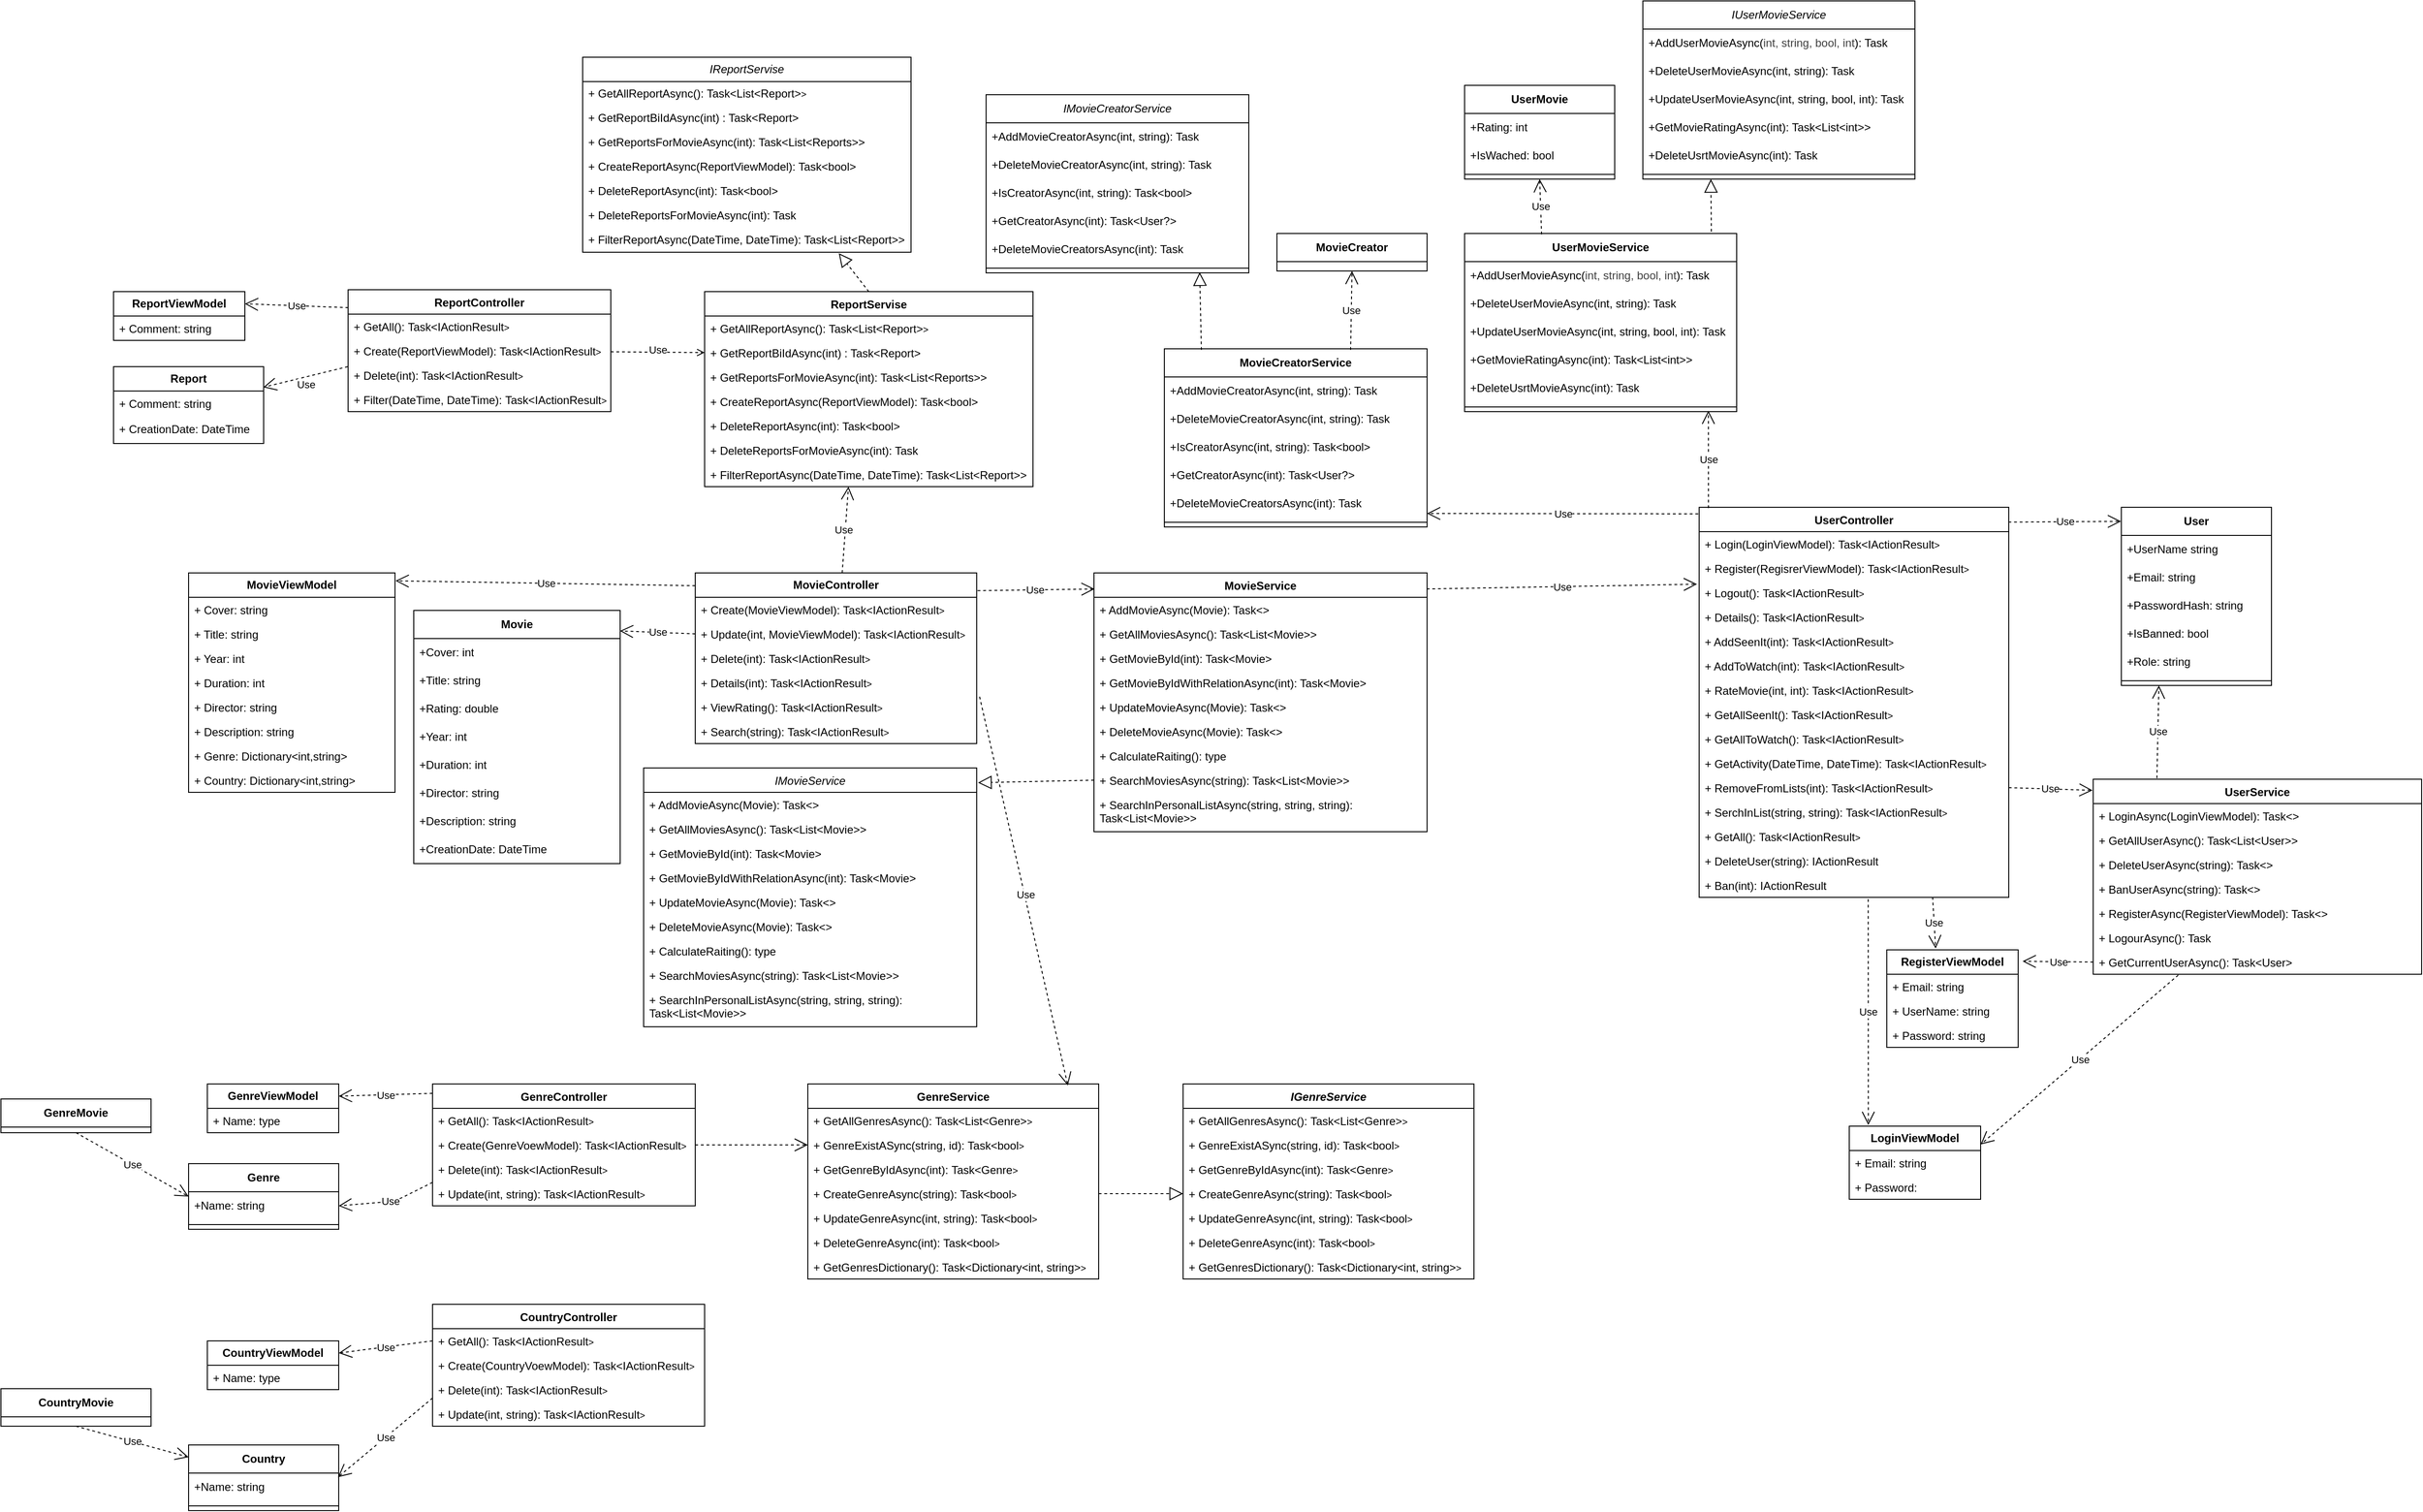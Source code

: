 <mxfile>
    <diagram id="dqAwI21ptG_BoxTXhNec" name="Page-1">
        <mxGraphModel dx="3697" dy="2198" grid="1" gridSize="10" guides="1" tooltips="1" connect="1" arrows="1" fold="1" page="1" pageScale="1" pageWidth="850" pageHeight="1100" math="0" shadow="0" adaptiveColors="simple">
            <root>
                <mxCell id="0"/>
                <mxCell id="1" parent="0"/>
                <mxCell id="2" value="&lt;b&gt;User&lt;/b&gt;" style="swimlane;fontStyle=0;childLayout=stackLayout;horizontal=1;startSize=30;horizontalStack=0;resizeParent=1;resizeParentMax=0;resizeLast=0;collapsible=1;marginBottom=0;whiteSpace=wrap;html=1;" parent="1" vertex="1">
                    <mxGeometry x="200" y="-110" width="160" height="190" as="geometry"/>
                </mxCell>
                <mxCell id="4" value="+UserName string" style="text;strokeColor=none;fillColor=none;align=left;verticalAlign=middle;spacingLeft=4;spacingRight=4;overflow=hidden;points=[[0,0.5],[1,0.5]];portConstraint=eastwest;rotatable=0;whiteSpace=wrap;html=1;" parent="2" vertex="1">
                    <mxGeometry y="30" width="160" height="30" as="geometry"/>
                </mxCell>
                <mxCell id="6" value="+Email: string" style="text;strokeColor=none;fillColor=none;align=left;verticalAlign=middle;spacingLeft=4;spacingRight=4;overflow=hidden;points=[[0,0.5],[1,0.5]];portConstraint=eastwest;rotatable=0;whiteSpace=wrap;html=1;" parent="2" vertex="1">
                    <mxGeometry y="60" width="160" height="30" as="geometry"/>
                </mxCell>
                <mxCell id="5" value="+PasswordHash: string" style="text;strokeColor=none;fillColor=none;align=left;verticalAlign=middle;spacingLeft=4;spacingRight=4;overflow=hidden;points=[[0,0.5],[1,0.5]];portConstraint=eastwest;rotatable=0;whiteSpace=wrap;html=1;" parent="2" vertex="1">
                    <mxGeometry y="90" width="160" height="30" as="geometry"/>
                </mxCell>
                <mxCell id="7" value="+IsBanned: bool" style="text;strokeColor=none;fillColor=none;align=left;verticalAlign=middle;spacingLeft=4;spacingRight=4;overflow=hidden;points=[[0,0.5],[1,0.5]];portConstraint=eastwest;rotatable=0;whiteSpace=wrap;html=1;" parent="2" vertex="1">
                    <mxGeometry y="120" width="160" height="30" as="geometry"/>
                </mxCell>
                <mxCell id="28" value="+Role: string" style="text;strokeColor=none;fillColor=none;align=left;verticalAlign=middle;spacingLeft=4;spacingRight=4;overflow=hidden;points=[[0,0.5],[1,0.5]];portConstraint=eastwest;rotatable=0;whiteSpace=wrap;html=1;" parent="2" vertex="1">
                    <mxGeometry y="150" width="160" height="30" as="geometry"/>
                </mxCell>
                <mxCell id="66" value="" style="line;strokeWidth=1;rotatable=0;dashed=0;labelPosition=right;align=left;verticalAlign=middle;spacingTop=0;spacingLeft=6;points=[];portConstraint=eastwest;" parent="2" vertex="1">
                    <mxGeometry y="180" width="160" height="10" as="geometry"/>
                </mxCell>
                <mxCell id="20" value="&lt;b&gt;UserMovie&lt;/b&gt;" style="swimlane;fontStyle=0;childLayout=stackLayout;horizontal=1;startSize=30;horizontalStack=0;resizeParent=1;resizeParentMax=0;resizeLast=0;collapsible=1;marginBottom=0;whiteSpace=wrap;html=1;" parent="1" vertex="1">
                    <mxGeometry x="-500" y="-560" width="160" height="100" as="geometry"/>
                </mxCell>
                <mxCell id="61" value="+Ra&lt;span style=&quot;background-color: transparent;&quot;&gt;ting: int&lt;/span&gt;" style="text;strokeColor=none;fillColor=none;align=left;verticalAlign=middle;spacingLeft=4;spacingRight=4;overflow=hidden;points=[[0,0.5],[1,0.5]];portConstraint=eastwest;rotatable=0;whiteSpace=wrap;html=1;" parent="20" vertex="1">
                    <mxGeometry y="30" width="160" height="30" as="geometry"/>
                </mxCell>
                <mxCell id="59" value="+IsWached: bool" style="text;strokeColor=none;fillColor=none;align=left;verticalAlign=middle;spacingLeft=4;spacingRight=4;overflow=hidden;points=[[0,0.5],[1,0.5]];portConstraint=eastwest;rotatable=0;whiteSpace=wrap;html=1;" parent="20" vertex="1">
                    <mxGeometry y="60" width="160" height="30" as="geometry"/>
                </mxCell>
                <mxCell id="84" value="" style="line;strokeWidth=1;rotatable=0;dashed=0;labelPosition=right;align=left;verticalAlign=middle;spacingTop=0;spacingLeft=6;points=[];portConstraint=eastwest;" parent="20" vertex="1">
                    <mxGeometry y="90" width="160" height="10" as="geometry"/>
                </mxCell>
                <mxCell id="33" value="&lt;b&gt;Genre&lt;/b&gt;" style="swimlane;fontStyle=0;childLayout=stackLayout;horizontal=1;startSize=30;horizontalStack=0;resizeParent=1;resizeParentMax=0;resizeLast=0;collapsible=1;marginBottom=0;whiteSpace=wrap;html=1;" parent="1" vertex="1">
                    <mxGeometry x="-1860" y="590" width="160" height="70" as="geometry"/>
                </mxCell>
                <mxCell id="35" value="+Name: string" style="text;strokeColor=none;fillColor=none;align=left;verticalAlign=middle;spacingLeft=4;spacingRight=4;overflow=hidden;points=[[0,0.5],[1,0.5]];portConstraint=eastwest;rotatable=0;whiteSpace=wrap;html=1;" parent="33" vertex="1">
                    <mxGeometry y="30" width="160" height="30" as="geometry"/>
                </mxCell>
                <mxCell id="91" value="" style="line;strokeWidth=1;rotatable=0;dashed=0;labelPosition=right;align=left;verticalAlign=middle;spacingTop=0;spacingLeft=6;points=[];portConstraint=eastwest;" parent="33" vertex="1">
                    <mxGeometry y="60" width="160" height="10" as="geometry"/>
                </mxCell>
                <mxCell id="98" value="&lt;b&gt;MovieController&lt;/b&gt;" style="swimlane;fontStyle=0;childLayout=stackLayout;horizontal=1;startSize=26;fillColor=none;horizontalStack=0;resizeParent=1;resizeParentMax=0;resizeLast=0;collapsible=1;marginBottom=0;whiteSpace=wrap;html=1;" parent="1" vertex="1">
                    <mxGeometry x="-1320" y="-40" width="300" height="182" as="geometry"/>
                </mxCell>
                <mxCell id="99" value="+ Create(MovieViewModel):&amp;nbsp;&lt;span style=&quot;color: rgb(0, 0, 0);&quot;&gt;Task&amp;lt;IActionResult&lt;/span&gt;&lt;span style=&quot;font-size: 10px;&quot;&gt;&amp;gt;&lt;/span&gt;" style="text;strokeColor=none;fillColor=none;align=left;verticalAlign=top;spacingLeft=4;spacingRight=4;overflow=hidden;rotatable=0;points=[[0,0.5],[1,0.5]];portConstraint=eastwest;whiteSpace=wrap;html=1;" parent="98" vertex="1">
                    <mxGeometry y="26" width="300" height="26" as="geometry"/>
                </mxCell>
                <mxCell id="101" value="+ Update(int,&amp;nbsp;&lt;span style=&quot;color: rgb(0, 0, 0);&quot;&gt;MovieViewModel&lt;/span&gt;):&amp;nbsp;&lt;span style=&quot;color: rgb(0, 0, 0);&quot;&gt;Task&amp;lt;IActionResult&lt;/span&gt;&lt;span style=&quot;font-size: 10px;&quot;&gt;&amp;gt;&lt;/span&gt;" style="text;strokeColor=none;fillColor=none;align=left;verticalAlign=top;spacingLeft=4;spacingRight=4;overflow=hidden;rotatable=0;points=[[0,0.5],[1,0.5]];portConstraint=eastwest;whiteSpace=wrap;html=1;" parent="98" vertex="1">
                    <mxGeometry y="52" width="300" height="26" as="geometry"/>
                </mxCell>
                <mxCell id="102" value="+ Delete&lt;span style=&quot;font-family: monospace; font-size: 0px; text-wrap-mode: nowrap;&quot;&gt;%3CmxGraphModel%3E%3Croot%3E%3CmxCell%20id%3D%220%22%2F%3E%3CmxCell%20id%3D%221%22%20parent%3D%220%22%2F%3E%3CmxCell%20id%3D%222%22%20value%3D%22%2B%20Update()%3A%20IActionResult%22%20style%3D%22text%3BstrokeColor%3Dnone%3BfillColor%3Dnone%3Balign%3Dleft%3BverticalAlign%3Dtop%3BspacingLeft%3D4%3BspacingRight%3D4%3Boverflow%3Dhidden%3Brotatable%3D0%3Bpoints%3D%5B%5B0%2C0.5%5D%2C%5B1%2C0.5%5D%5D%3BportConstraint%3Deastwest%3BwhiteSpace%3Dwrap%3Bhtml%3D1%3B%22%20vertex%3D%221%22%20parent%3D%221%22%3E%3CmxGeometry%20x%3D%22-800%22%20y%3D%22518%22%20width%3D%22160%22%20height%3D%2226%22%20as%3D%22geometry%22%2F%3E%3C%2FmxCell%3E%3C%2Froot%3E%3C%2FmxGraphModel%3E&lt;/span&gt;(int):&amp;nbsp;&lt;span style=&quot;color: rgb(0, 0, 0);&quot;&gt;Task&amp;lt;IActionResult&lt;/span&gt;&lt;span style=&quot;font-size: 10px;&quot;&gt;&amp;gt;&lt;/span&gt;" style="text;strokeColor=none;fillColor=none;align=left;verticalAlign=top;spacingLeft=4;spacingRight=4;overflow=hidden;rotatable=0;points=[[0,0.5],[1,0.5]];portConstraint=eastwest;whiteSpace=wrap;html=1;" parent="98" vertex="1">
                    <mxGeometry y="78" width="300" height="26" as="geometry"/>
                </mxCell>
                <mxCell id="237" value="+ Details&lt;span style=&quot;font-family: monospace; font-size: 0px; text-wrap-mode: nowrap;&quot;&gt;%3CmxGraphModel%3E%3Croot%3E%3CmxCell%20id%3D%220%22%2F%3E%3CmxCell%20id%3D%221%22%20parent%3D%220%22%2F%3E%3CmxCell%20id%3D%222%22%20value%3D%22%2B%20Update()%3A%20IActionResult%22%20style%3D%22text%3BstrokeColor%3Dnone%3BfillColor%3Dnone%3Balign%3Dleft%3BverticalAlign%3Dtop%3BspacingLeft%3D4%3BspacingRight%3D4%3Boverflow%3Dhidden%3Brotatable%3D0%3Bpoints%3D%5B%5B0%2C0.5%5D%2C%5B1%2C0.5%5D%5D%3BportConstraint%3Deastwest%3BwhiteSpace%3Dwrap%3Bhtml%3D1%3B%22%20vertex%3D%221%22%20parent%3D%221%22%3E%3CmxGeometry%20x%3D%22-800%22%20y%3D%22518%22%20width%3D%22160%22%20height%3D%2226%22%20as%3D%22geometry%22%2F%3E%3C%2FmxCell%3E%3C%2Froot%3E%3C%2FmxGraphModel%3E&lt;/span&gt;(int): Task&amp;lt;IActionResult&lt;span style=&quot;font-size: 10px;&quot;&gt;&amp;gt;&lt;/span&gt;" style="text;strokeColor=none;fillColor=none;align=left;verticalAlign=top;spacingLeft=4;spacingRight=4;overflow=hidden;rotatable=0;points=[[0,0.5],[1,0.5]];portConstraint=eastwest;whiteSpace=wrap;html=1;" parent="98" vertex="1">
                    <mxGeometry y="104" width="300" height="26" as="geometry"/>
                </mxCell>
                <mxCell id="103" value="+ ViewRating():&amp;nbsp;&lt;span style=&quot;color: rgb(0, 0, 0);&quot;&gt;Task&amp;lt;IActionResult&lt;/span&gt;&lt;span style=&quot;font-size: 10px;&quot;&gt;&amp;gt;&lt;/span&gt;" style="text;strokeColor=none;fillColor=none;align=left;verticalAlign=top;spacingLeft=4;spacingRight=4;overflow=hidden;rotatable=0;points=[[0,0.5],[1,0.5]];portConstraint=eastwest;whiteSpace=wrap;html=1;" parent="98" vertex="1">
                    <mxGeometry y="130" width="300" height="26" as="geometry"/>
                </mxCell>
                <mxCell id="104" value="+ Search(string):&amp;nbsp;&lt;span style=&quot;color: rgb(0, 0, 0);&quot;&gt;Task&amp;lt;IActionResult&lt;/span&gt;&lt;span style=&quot;font-size: 10px;&quot;&gt;&amp;gt;&lt;/span&gt;" style="text;strokeColor=none;fillColor=none;align=left;verticalAlign=top;spacingLeft=4;spacingRight=4;overflow=hidden;rotatable=0;points=[[0,0.5],[1,0.5]];portConstraint=eastwest;whiteSpace=wrap;html=1;" parent="98" vertex="1">
                    <mxGeometry y="156" width="300" height="26" as="geometry"/>
                </mxCell>
                <mxCell id="105" value="&lt;b&gt;MovieViewModel&lt;/b&gt;" style="swimlane;fontStyle=0;childLayout=stackLayout;horizontal=1;startSize=26;fillColor=none;horizontalStack=0;resizeParent=1;resizeParentMax=0;resizeLast=0;collapsible=1;marginBottom=0;whiteSpace=wrap;html=1;" parent="1" vertex="1">
                    <mxGeometry x="-1860" y="-40" width="220" height="234" as="geometry"/>
                </mxCell>
                <mxCell id="106" value="+ Cover: string" style="text;strokeColor=none;fillColor=none;align=left;verticalAlign=top;spacingLeft=4;spacingRight=4;overflow=hidden;rotatable=0;points=[[0,0.5],[1,0.5]];portConstraint=eastwest;whiteSpace=wrap;html=1;" parent="105" vertex="1">
                    <mxGeometry y="26" width="220" height="26" as="geometry"/>
                </mxCell>
                <mxCell id="107" value="+ Title: string" style="text;strokeColor=none;fillColor=none;align=left;verticalAlign=top;spacingLeft=4;spacingRight=4;overflow=hidden;rotatable=0;points=[[0,0.5],[1,0.5]];portConstraint=eastwest;whiteSpace=wrap;html=1;" parent="105" vertex="1">
                    <mxGeometry y="52" width="220" height="26" as="geometry"/>
                </mxCell>
                <mxCell id="108" value="+ Year: int" style="text;strokeColor=none;fillColor=none;align=left;verticalAlign=top;spacingLeft=4;spacingRight=4;overflow=hidden;rotatable=0;points=[[0,0.5],[1,0.5]];portConstraint=eastwest;whiteSpace=wrap;html=1;" parent="105" vertex="1">
                    <mxGeometry y="78" width="220" height="26" as="geometry"/>
                </mxCell>
                <mxCell id="112" value="+ Duration: int" style="text;strokeColor=none;fillColor=none;align=left;verticalAlign=top;spacingLeft=4;spacingRight=4;overflow=hidden;rotatable=0;points=[[0,0.5],[1,0.5]];portConstraint=eastwest;whiteSpace=wrap;html=1;" parent="105" vertex="1">
                    <mxGeometry y="104" width="220" height="26" as="geometry"/>
                </mxCell>
                <mxCell id="113" value="+ Director: string" style="text;strokeColor=none;fillColor=none;align=left;verticalAlign=top;spacingLeft=4;spacingRight=4;overflow=hidden;rotatable=0;points=[[0,0.5],[1,0.5]];portConstraint=eastwest;whiteSpace=wrap;html=1;" parent="105" vertex="1">
                    <mxGeometry y="130" width="220" height="26" as="geometry"/>
                </mxCell>
                <mxCell id="114" value="+ Description: string" style="text;strokeColor=none;fillColor=none;align=left;verticalAlign=top;spacingLeft=4;spacingRight=4;overflow=hidden;rotatable=0;points=[[0,0.5],[1,0.5]];portConstraint=eastwest;whiteSpace=wrap;html=1;" parent="105" vertex="1">
                    <mxGeometry y="156" width="220" height="26" as="geometry"/>
                </mxCell>
                <mxCell id="116" value="+ Genre: Dictionary&amp;lt;int,string&amp;gt;" style="text;strokeColor=none;fillColor=none;align=left;verticalAlign=top;spacingLeft=4;spacingRight=4;overflow=hidden;rotatable=0;points=[[0,0.5],[1,0.5]];portConstraint=eastwest;whiteSpace=wrap;html=1;" parent="105" vertex="1">
                    <mxGeometry y="182" width="220" height="26" as="geometry"/>
                </mxCell>
                <mxCell id="117" value="+ Country: Dictionary&amp;lt;int,string&amp;gt;" style="text;strokeColor=none;fillColor=none;align=left;verticalAlign=top;spacingLeft=4;spacingRight=4;overflow=hidden;rotatable=0;points=[[0,0.5],[1,0.5]];portConstraint=eastwest;whiteSpace=wrap;html=1;" parent="105" vertex="1">
                    <mxGeometry y="208" width="220" height="26" as="geometry"/>
                </mxCell>
                <mxCell id="115" value="Use" style="endArrow=open;endSize=12;dashed=1;html=1;exitX=0;exitY=0.075;exitDx=0;exitDy=0;exitPerimeter=0;entryX=1.003;entryY=0.036;entryDx=0;entryDy=0;entryPerimeter=0;" parent="1" source="98" target="105" edge="1">
                    <mxGeometry width="160" relative="1" as="geometry">
                        <mxPoint x="-880" y="370" as="sourcePoint"/>
                        <mxPoint x="-720" y="370" as="targetPoint"/>
                    </mxGeometry>
                </mxCell>
                <mxCell id="120" value="&lt;b&gt;GenreViewModel&lt;/b&gt;" style="swimlane;fontStyle=0;childLayout=stackLayout;horizontal=1;startSize=26;fillColor=none;horizontalStack=0;resizeParent=1;resizeParentMax=0;resizeLast=0;collapsible=1;marginBottom=0;whiteSpace=wrap;html=1;" parent="1" vertex="1">
                    <mxGeometry x="-1840" y="505" width="140" height="52" as="geometry"/>
                </mxCell>
                <mxCell id="121" value="+ Name: type" style="text;strokeColor=none;fillColor=none;align=left;verticalAlign=top;spacingLeft=4;spacingRight=4;overflow=hidden;rotatable=0;points=[[0,0.5],[1,0.5]];portConstraint=eastwest;whiteSpace=wrap;html=1;" parent="120" vertex="1">
                    <mxGeometry y="26" width="140" height="26" as="geometry"/>
                </mxCell>
                <mxCell id="124" value="GenreController" style="swimlane;fontStyle=1;align=center;verticalAlign=top;childLayout=stackLayout;horizontal=1;startSize=26;horizontalStack=0;resizeParent=1;resizeParentMax=0;resizeLast=0;collapsible=1;marginBottom=0;whiteSpace=wrap;html=1;" parent="1" vertex="1">
                    <mxGeometry x="-1600" y="505" width="280" height="130" as="geometry"/>
                </mxCell>
                <mxCell id="129" value="+ GetAll():&amp;nbsp;&lt;span style=&quot;color: rgb(0, 0, 0);&quot;&gt;Task&amp;lt;IActionResult&lt;/span&gt;&lt;span style=&quot;font-size: 10px;&quot;&gt;&amp;gt;&lt;/span&gt;" style="text;strokeColor=none;fillColor=none;align=left;verticalAlign=top;spacingLeft=4;spacingRight=4;overflow=hidden;rotatable=0;points=[[0,0.5],[1,0.5]];portConstraint=eastwest;whiteSpace=wrap;html=1;" parent="124" vertex="1">
                    <mxGeometry y="26" width="280" height="26" as="geometry"/>
                </mxCell>
                <mxCell id="127" value="+ Create(GenreVoewModel):&amp;nbsp;&lt;span style=&quot;color: rgb(0, 0, 0);&quot;&gt;Task&amp;lt;IActionResult&lt;/span&gt;&lt;span style=&quot;font-size: 10px;&quot;&gt;&amp;gt;&lt;/span&gt;" style="text;strokeColor=none;fillColor=none;align=left;verticalAlign=top;spacingLeft=4;spacingRight=4;overflow=hidden;rotatable=0;points=[[0,0.5],[1,0.5]];portConstraint=eastwest;whiteSpace=wrap;html=1;" parent="124" vertex="1">
                    <mxGeometry y="52" width="280" height="26" as="geometry"/>
                </mxCell>
                <mxCell id="130" value="+ Delete(int):&amp;nbsp;&lt;span style=&quot;color: rgb(0, 0, 0);&quot;&gt;Task&amp;lt;IActionResult&lt;/span&gt;&lt;span style=&quot;font-size: 10px;&quot;&gt;&amp;gt;&lt;/span&gt;" style="text;strokeColor=none;fillColor=none;align=left;verticalAlign=top;spacingLeft=4;spacingRight=4;overflow=hidden;rotatable=0;points=[[0,0.5],[1,0.5]];portConstraint=eastwest;whiteSpace=wrap;html=1;" parent="124" vertex="1">
                    <mxGeometry y="78" width="280" height="26" as="geometry"/>
                </mxCell>
                <mxCell id="131" value="+ Update(int, string):&amp;nbsp;&lt;span style=&quot;color: rgb(0, 0, 0);&quot;&gt;Task&amp;lt;IActionResult&lt;/span&gt;&lt;span style=&quot;font-size: 10px;&quot;&gt;&amp;gt;&lt;/span&gt;" style="text;strokeColor=none;fillColor=none;align=left;verticalAlign=top;spacingLeft=4;spacingRight=4;overflow=hidden;rotatable=0;points=[[0,0.5],[1,0.5]];portConstraint=eastwest;whiteSpace=wrap;html=1;" parent="124" vertex="1">
                    <mxGeometry y="104" width="280" height="26" as="geometry"/>
                </mxCell>
                <mxCell id="132" value="Use" style="endArrow=open;endSize=12;dashed=1;html=1;entryX=1;entryY=0.5;entryDx=0;entryDy=0;exitX=0;exitY=0.038;exitDx=0;exitDy=0;exitPerimeter=0;" parent="1" source="131" target="35" edge="1">
                    <mxGeometry x="-0.058" width="160" relative="1" as="geometry">
                        <mxPoint x="-1490" y="640" as="sourcePoint"/>
                        <mxPoint x="-700" y="735" as="targetPoint"/>
                        <Array as="points">
                            <mxPoint x="-1640" y="630"/>
                        </Array>
                        <mxPoint as="offset"/>
                    </mxGeometry>
                </mxCell>
                <mxCell id="134" value="Use" style="endArrow=open;endSize=12;dashed=1;html=1;exitX=0;exitY=0.077;exitDx=0;exitDy=0;exitPerimeter=0;entryX=1;entryY=0.25;entryDx=0;entryDy=0;" parent="1" source="124" target="120" edge="1">
                    <mxGeometry width="160" relative="1" as="geometry">
                        <mxPoint x="-979" y="781" as="sourcePoint"/>
                        <mxPoint x="-920" y="655" as="targetPoint"/>
                    </mxGeometry>
                </mxCell>
                <mxCell id="136" value="&lt;b&gt;Country&lt;/b&gt;" style="swimlane;fontStyle=0;childLayout=stackLayout;horizontal=1;startSize=30;horizontalStack=0;resizeParent=1;resizeParentMax=0;resizeLast=0;collapsible=1;marginBottom=0;whiteSpace=wrap;html=1;" parent="1" vertex="1">
                    <mxGeometry x="-1860" y="890" width="160" height="70" as="geometry"/>
                </mxCell>
                <mxCell id="137" value="+Name: string" style="text;strokeColor=none;fillColor=none;align=left;verticalAlign=middle;spacingLeft=4;spacingRight=4;overflow=hidden;points=[[0,0.5],[1,0.5]];portConstraint=eastwest;rotatable=0;whiteSpace=wrap;html=1;" parent="136" vertex="1">
                    <mxGeometry y="30" width="160" height="30" as="geometry"/>
                </mxCell>
                <mxCell id="138" value="" style="line;strokeWidth=1;rotatable=0;dashed=0;labelPosition=right;align=left;verticalAlign=middle;spacingTop=0;spacingLeft=6;points=[];portConstraint=eastwest;" parent="136" vertex="1">
                    <mxGeometry y="60" width="160" height="10" as="geometry"/>
                </mxCell>
                <mxCell id="139" value="&lt;b&gt;CountryViewModel&lt;/b&gt;" style="swimlane;fontStyle=0;childLayout=stackLayout;horizontal=1;startSize=26;fillColor=none;horizontalStack=0;resizeParent=1;resizeParentMax=0;resizeLast=0;collapsible=1;marginBottom=0;whiteSpace=wrap;html=1;" parent="1" vertex="1">
                    <mxGeometry x="-1840" y="779" width="140" height="52" as="geometry"/>
                </mxCell>
                <mxCell id="140" value="+ Name: type" style="text;strokeColor=none;fillColor=none;align=left;verticalAlign=top;spacingLeft=4;spacingRight=4;overflow=hidden;rotatable=0;points=[[0,0.5],[1,0.5]];portConstraint=eastwest;whiteSpace=wrap;html=1;" parent="139" vertex="1">
                    <mxGeometry y="26" width="140" height="26" as="geometry"/>
                </mxCell>
                <mxCell id="141" value="CountryController" style="swimlane;fontStyle=1;align=center;verticalAlign=top;childLayout=stackLayout;horizontal=1;startSize=26;horizontalStack=0;resizeParent=1;resizeParentMax=0;resizeLast=0;collapsible=1;marginBottom=0;whiteSpace=wrap;html=1;" parent="1" vertex="1">
                    <mxGeometry x="-1600" y="740" width="290" height="130" as="geometry"/>
                </mxCell>
                <mxCell id="143" value="+ GetAll():&amp;nbsp;&lt;span style=&quot;color: rgb(0, 0, 0);&quot;&gt;Task&amp;lt;IActionResult&lt;/span&gt;&lt;span style=&quot;font-size: 10px;&quot;&gt;&amp;gt;&lt;/span&gt;" style="text;strokeColor=none;fillColor=none;align=left;verticalAlign=top;spacingLeft=4;spacingRight=4;overflow=hidden;rotatable=0;points=[[0,0.5],[1,0.5]];portConstraint=eastwest;whiteSpace=wrap;html=1;" parent="141" vertex="1">
                    <mxGeometry y="26" width="290" height="26" as="geometry"/>
                </mxCell>
                <mxCell id="142" value="+ Create(CountryVoewModel):&amp;nbsp;&lt;span style=&quot;color: rgb(0, 0, 0);&quot;&gt;Task&amp;lt;IActionResult&lt;/span&gt;&lt;span style=&quot;font-size: 10px;&quot;&gt;&amp;gt;&lt;/span&gt;" style="text;strokeColor=none;fillColor=none;align=left;verticalAlign=top;spacingLeft=4;spacingRight=4;overflow=hidden;rotatable=0;points=[[0,0.5],[1,0.5]];portConstraint=eastwest;whiteSpace=wrap;html=1;" parent="141" vertex="1">
                    <mxGeometry y="52" width="290" height="26" as="geometry"/>
                </mxCell>
                <mxCell id="144" value="+ Delete(int):&amp;nbsp;&lt;span style=&quot;color: rgb(0, 0, 0);&quot;&gt;Task&amp;lt;IActionResult&lt;/span&gt;&lt;span style=&quot;font-size: 10px;&quot;&gt;&amp;gt;&lt;/span&gt;" style="text;strokeColor=none;fillColor=none;align=left;verticalAlign=top;spacingLeft=4;spacingRight=4;overflow=hidden;rotatable=0;points=[[0,0.5],[1,0.5]];portConstraint=eastwest;whiteSpace=wrap;html=1;" parent="141" vertex="1">
                    <mxGeometry y="78" width="290" height="26" as="geometry"/>
                </mxCell>
                <mxCell id="145" value="+ Update(int, string):&amp;nbsp;&lt;span style=&quot;color: rgb(0, 0, 0);&quot;&gt;Task&amp;lt;IActionResult&lt;/span&gt;&lt;span style=&quot;font-size: 10px;&quot;&gt;&amp;gt;&lt;/span&gt;" style="text;strokeColor=none;fillColor=none;align=left;verticalAlign=top;spacingLeft=4;spacingRight=4;overflow=hidden;rotatable=0;points=[[0,0.5],[1,0.5]];portConstraint=eastwest;whiteSpace=wrap;html=1;" parent="141" vertex="1">
                    <mxGeometry y="104" width="290" height="26" as="geometry"/>
                </mxCell>
                <mxCell id="146" value="Use" style="endArrow=open;endSize=12;dashed=1;html=1;exitX=0;exitY=0.846;exitDx=0;exitDy=0;entryX=0.995;entryY=0.144;entryDx=0;entryDy=0;exitPerimeter=0;entryPerimeter=0;" parent="1" source="144" target="137" edge="1">
                    <mxGeometry width="160" relative="1" as="geometry">
                        <mxPoint x="-650" y="829" as="sourcePoint"/>
                        <mxPoint x="-490" y="829" as="targetPoint"/>
                    </mxGeometry>
                </mxCell>
                <mxCell id="147" value="Use" style="endArrow=open;endSize=12;dashed=1;html=1;exitX=0;exitY=0.5;exitDx=0;exitDy=0;entryX=1;entryY=0.25;entryDx=0;entryDy=0;" parent="1" source="143" target="139" edge="1">
                    <mxGeometry width="160" relative="1" as="geometry">
                        <mxPoint x="-769" y="875" as="sourcePoint"/>
                        <mxPoint x="-200" y="669" as="targetPoint"/>
                    </mxGeometry>
                </mxCell>
                <mxCell id="148" value="&lt;b&gt;LoginViewModel&lt;/b&gt;" style="swimlane;fontStyle=0;childLayout=stackLayout;horizontal=1;startSize=26;fillColor=none;horizontalStack=0;resizeParent=1;resizeParentMax=0;resizeLast=0;collapsible=1;marginBottom=0;whiteSpace=wrap;html=1;" parent="1" vertex="1">
                    <mxGeometry x="-90" y="550" width="140" height="78" as="geometry"/>
                </mxCell>
                <mxCell id="149" value="+ Email: string" style="text;strokeColor=none;fillColor=none;align=left;verticalAlign=top;spacingLeft=4;spacingRight=4;overflow=hidden;rotatable=0;points=[[0,0.5],[1,0.5]];portConstraint=eastwest;whiteSpace=wrap;html=1;" parent="148" vertex="1">
                    <mxGeometry y="26" width="140" height="26" as="geometry"/>
                </mxCell>
                <mxCell id="150" value="+ Password:&amp;nbsp;" style="text;strokeColor=none;fillColor=none;align=left;verticalAlign=top;spacingLeft=4;spacingRight=4;overflow=hidden;rotatable=0;points=[[0,0.5],[1,0.5]];portConstraint=eastwest;whiteSpace=wrap;html=1;" parent="148" vertex="1">
                    <mxGeometry y="52" width="140" height="26" as="geometry"/>
                </mxCell>
                <mxCell id="152" value="&lt;b&gt;RegisterViewModel&lt;/b&gt;" style="swimlane;fontStyle=0;childLayout=stackLayout;horizontal=1;startSize=26;fillColor=none;horizontalStack=0;resizeParent=1;resizeParentMax=0;resizeLast=0;collapsible=1;marginBottom=0;whiteSpace=wrap;html=1;" parent="1" vertex="1">
                    <mxGeometry x="-50" y="362" width="140" height="104" as="geometry"/>
                </mxCell>
                <mxCell id="153" value="+ Email: string&amp;nbsp;" style="text;strokeColor=none;fillColor=none;align=left;verticalAlign=top;spacingLeft=4;spacingRight=4;overflow=hidden;rotatable=0;points=[[0,0.5],[1,0.5]];portConstraint=eastwest;whiteSpace=wrap;html=1;" parent="152" vertex="1">
                    <mxGeometry y="26" width="140" height="26" as="geometry"/>
                </mxCell>
                <mxCell id="154" value="+ UserName: string" style="text;strokeColor=none;fillColor=none;align=left;verticalAlign=top;spacingLeft=4;spacingRight=4;overflow=hidden;rotatable=0;points=[[0,0.5],[1,0.5]];portConstraint=eastwest;whiteSpace=wrap;html=1;" parent="152" vertex="1">
                    <mxGeometry y="52" width="140" height="26" as="geometry"/>
                </mxCell>
                <mxCell id="155" value="+ Password: string" style="text;strokeColor=none;fillColor=none;align=left;verticalAlign=top;spacingLeft=4;spacingRight=4;overflow=hidden;rotatable=0;points=[[0,0.5],[1,0.5]];portConstraint=eastwest;whiteSpace=wrap;html=1;" parent="152" vertex="1">
                    <mxGeometry y="78" width="140" height="26" as="geometry"/>
                </mxCell>
                <mxCell id="156" value="UserController" style="swimlane;fontStyle=1;align=center;verticalAlign=top;childLayout=stackLayout;horizontal=1;startSize=26;horizontalStack=0;resizeParent=1;resizeParentMax=0;resizeLast=0;collapsible=1;marginBottom=0;whiteSpace=wrap;html=1;" parent="1" vertex="1">
                    <mxGeometry x="-250" y="-110" width="330" height="416" as="geometry"/>
                </mxCell>
                <mxCell id="160" value="+ Login(LoginViewModel):&amp;nbsp;&lt;span style=&quot;font-family: monospace; font-size: 0px; text-wrap-mode: nowrap;&quot;&gt;%3CmxGraphModel%3E%3Croot%3E%3CmxCell%20id%3D%220%22%2F%3E%3CmxCell%20id%3D%221%22%20parent%3D%220%22%2F%3E%3CmxCell%20id%3D%222%22%20value%3D%22%2B%20Logout()%3A%20IActionResult%22%20style%3D%22text%3BstrokeColor%3Dnone%3BfillColor%3Dnone%3Balign%3Dleft%3BverticalAlign%3Dtop%3BspacingLeft%3D4%3BspacingRight%3D4%3Boverflow%3Dhidden%3Brotatable%3D0%3Bpoints%3D%5B%5B0%2C0.5%5D%2C%5B1%2C0.5%5D%5D%3BportConstraint%3Deastwest%3BwhiteSpace%3Dwrap%3Bhtml%3D1%3B%22%20vertex%3D%221%22%20parent%3D%221%22%3E%3CmxGeometry%20x%3D%22-240%22%20y%3D%2284%22%20width%3D%22260%22%20height%3D%2226%22%20as%3D%22geometry%22%2F%3E%3C%2FmxCell%3E%3C%2Froot%3E%3C%2FmxGraphModel%3E&lt;/span&gt;&lt;span style=&quot;color: rgb(0, 0, 0);&quot;&gt;Task&amp;lt;IActionResult&lt;/span&gt;&lt;span style=&quot;font-size: 10px;&quot;&gt;&amp;gt;&lt;/span&gt;" style="text;strokeColor=none;fillColor=none;align=left;verticalAlign=top;spacingLeft=4;spacingRight=4;overflow=hidden;rotatable=0;points=[[0,0.5],[1,0.5]];portConstraint=eastwest;whiteSpace=wrap;html=1;" parent="156" vertex="1">
                    <mxGeometry y="26" width="330" height="26" as="geometry"/>
                </mxCell>
                <mxCell id="159" value="+ Register(RegisrerViewModel):&amp;nbsp;&lt;span style=&quot;color: rgb(0, 0, 0);&quot;&gt;Task&amp;lt;IActionResult&lt;/span&gt;&lt;span style=&quot;font-size: 10px;&quot;&gt;&amp;gt;&lt;/span&gt;" style="text;strokeColor=none;fillColor=none;align=left;verticalAlign=top;spacingLeft=4;spacingRight=4;overflow=hidden;rotatable=0;points=[[0,0.5],[1,0.5]];portConstraint=eastwest;whiteSpace=wrap;html=1;" parent="156" vertex="1">
                    <mxGeometry y="52" width="330" height="26" as="geometry"/>
                </mxCell>
                <mxCell id="168" value="+ Logout():&amp;nbsp;&lt;span style=&quot;color: rgb(0, 0, 0);&quot;&gt;Task&amp;lt;IActionResult&lt;/span&gt;&lt;span style=&quot;font-size: 10px;&quot;&gt;&amp;gt;&lt;/span&gt;" style="text;strokeColor=none;fillColor=none;align=left;verticalAlign=top;spacingLeft=4;spacingRight=4;overflow=hidden;rotatable=0;points=[[0,0.5],[1,0.5]];portConstraint=eastwest;whiteSpace=wrap;html=1;" parent="156" vertex="1">
                    <mxGeometry y="78" width="330" height="26" as="geometry"/>
                </mxCell>
                <mxCell id="238" value="+ Details():&amp;nbsp;&lt;span style=&quot;color: rgb(0, 0, 0);&quot;&gt;Task&amp;lt;IActionResult&lt;/span&gt;&lt;span style=&quot;font-size: 10px;&quot;&gt;&amp;gt;&lt;/span&gt;" style="text;strokeColor=none;fillColor=none;align=left;verticalAlign=top;spacingLeft=4;spacingRight=4;overflow=hidden;rotatable=0;points=[[0,0.5],[1,0.5]];portConstraint=eastwest;whiteSpace=wrap;html=1;" parent="156" vertex="1">
                    <mxGeometry y="104" width="330" height="26" as="geometry"/>
                </mxCell>
                <mxCell id="167" value="+ AddSeenIt(int):&amp;nbsp;&lt;span style=&quot;color: rgb(0, 0, 0);&quot;&gt;Task&amp;lt;IActionResult&lt;/span&gt;&lt;span style=&quot;font-size: 10px;&quot;&gt;&amp;gt;&lt;/span&gt;" style="text;strokeColor=none;fillColor=none;align=left;verticalAlign=top;spacingLeft=4;spacingRight=4;overflow=hidden;rotatable=0;points=[[0,0.5],[1,0.5]];portConstraint=eastwest;whiteSpace=wrap;html=1;" parent="156" vertex="1">
                    <mxGeometry y="130" width="330" height="26" as="geometry"/>
                </mxCell>
                <mxCell id="166" value="+ AddToWatch(int):&amp;nbsp;&lt;span style=&quot;color: rgb(0, 0, 0);&quot;&gt;Task&amp;lt;IActionResult&lt;/span&gt;&lt;span style=&quot;font-size: 10px;&quot;&gt;&amp;gt;&lt;/span&gt;" style="text;strokeColor=none;fillColor=none;align=left;verticalAlign=top;spacingLeft=4;spacingRight=4;overflow=hidden;rotatable=0;points=[[0,0.5],[1,0.5]];portConstraint=eastwest;whiteSpace=wrap;html=1;" parent="156" vertex="1">
                    <mxGeometry y="156" width="330" height="26" as="geometry"/>
                </mxCell>
                <mxCell id="239" value="+ RateMovie(int, int):&amp;nbsp;&lt;span style=&quot;color: rgb(0, 0, 0);&quot;&gt;Task&amp;lt;IActionResult&lt;/span&gt;&lt;span style=&quot;font-size: 10px;&quot;&gt;&amp;gt;&lt;/span&gt;" style="text;strokeColor=none;fillColor=none;align=left;verticalAlign=top;spacingLeft=4;spacingRight=4;overflow=hidden;rotatable=0;points=[[0,0.5],[1,0.5]];portConstraint=eastwest;whiteSpace=wrap;html=1;" parent="156" vertex="1">
                    <mxGeometry y="182" width="330" height="26" as="geometry"/>
                </mxCell>
                <mxCell id="162" value="+ GetAllSeenIt():&amp;nbsp;&lt;span style=&quot;font-family: monospace; font-size: 0px; text-wrap-mode: nowrap;&quot;&gt;%3CmxGraphModel%3E%3Croot%3E%3CmxCell%20id%3D%220%22%2F%3E%3CmxCell%20id%3D%221%22%20parent%3D%220%22%2F%3E%3CmxCell%20id%3D%222%22%20value%3D%22%2B%20RateMovie(int%2C%20int)%3A%26amp%3Bnbsp%3B%26lt%3Bspan%20style%3D%26quot%3Bcolor%3A%20rgb(0%2C%200%2C%200)%3B%26quot%3B%26gt%3BTask%26amp%3Blt%3BIActionResult%26lt%3B%2Fspan%26gt%3B%26lt%3Bspan%20style%3D%26quot%3Bfont-size%3A%2010px%3B%26quot%3B%26gt%3B%26amp%3Bgt%3B%26lt%3B%2Fspan%26gt%3B%22%20style%3D%22text%3BstrokeColor%3Dnone%3BfillColor%3Dnone%3Balign%3Dleft%3BverticalAlign%3Dtop%3BspacingLeft%3D4%3BspacingRight%3D4%3Boverflow%3Dhidden%3Brotatable%3D0%3Bpoints%3D%5B%5B0%2C0.5%5D%2C%5B1%2C0.5%5D%5D%3BportConstraint%3Deastwest%3BwhiteSpace%3Dwrap%3Bhtml%3D1%3B%22%20vertex%3D%221%22%20parent%3D%221%22%3E%3CmxGeometry%20x%3D%22-240%22%20y%3D%22188%22%20width%3D%22300%22%20height%3D%2226%22%20as%3D%22geometry%22%2F%3E%3C%2FmxCell%3E%3C%2Froot%3E%3C%2FmxGraphModel%3E&lt;/span&gt;&lt;span style=&quot;color: rgb(0, 0, 0);&quot;&gt;Task&amp;lt;IActionResult&lt;/span&gt;&lt;span style=&quot;font-size: 10px;&quot;&gt;&amp;gt;&lt;/span&gt;" style="text;strokeColor=none;fillColor=none;align=left;verticalAlign=top;spacingLeft=4;spacingRight=4;overflow=hidden;rotatable=0;points=[[0,0.5],[1,0.5]];portConstraint=eastwest;whiteSpace=wrap;html=1;" parent="156" vertex="1">
                    <mxGeometry y="208" width="330" height="26" as="geometry"/>
                </mxCell>
                <mxCell id="243" value="+ GetAllToWatch():&amp;nbsp;&lt;span style=&quot;font-family: monospace; font-size: 0px; text-wrap-mode: nowrap;&quot;&gt;%3CmxGraphModel%3E%3Croot%3E%3CmxCell%20id%3D%220%22%2F%3E%3CmxCell%20id%3D%221%22%20parent%3D%220%22%2F%3E%3CmxCell%20id%3D%222%22%20value%3D%22%2B%20RateMovie(int%2C%20int)%3A%26amp%3Bnbsp%3B%26lt%3Bspan%20style%3D%26quot%3Bcolor%3A%20rgb(0%2C%200%2C%200)%3B%26quot%3B%26gt%3BTask%26amp%3Blt%3BIActionResult%26lt%3B%2Fspan%26gt%3B%26lt%3Bspan%20style%3D%26quot%3Bfont-size%3A%2010px%3B%26quot%3B%26gt%3B%26amp%3Bgt%3B%26lt%3B%2Fspan%26gt%3B%22%20style%3D%22text%3BstrokeColor%3Dnone%3BfillColor%3Dnone%3Balign%3Dleft%3BverticalAlign%3Dtop%3BspacingLeft%3D4%3BspacingRight%3D4%3Boverflow%3Dhidden%3Brotatable%3D0%3Bpoints%3D%5B%5B0%2C0.5%5D%2C%5B1%2C0.5%5D%5D%3BportConstraint%3Deastwest%3BwhiteSpace%3Dwrap%3Bhtml%3D1%3B%22%20vertex%3D%221%22%20parent%3D%221%22%3E%3CmxGeometry%20x%3D%22-240%22%20y%3D%22188%22%20width%3D%22300%22%20height%3D%2226%22%20as%3D%22geometry%22%2F%3E%3C%2FmxCell%3E%3C%2Froot%3E%3C%2FmxGraphModel%3E&lt;/span&gt;&lt;span style=&quot;color: rgb(0, 0, 0);&quot;&gt;Task&amp;lt;IActionResult&lt;/span&gt;&lt;span style=&quot;font-size: 10px;&quot;&gt;&amp;gt;&lt;/span&gt;" style="text;strokeColor=none;fillColor=none;align=left;verticalAlign=top;spacingLeft=4;spacingRight=4;overflow=hidden;rotatable=0;points=[[0,0.5],[1,0.5]];portConstraint=eastwest;whiteSpace=wrap;html=1;" parent="156" vertex="1">
                    <mxGeometry y="234" width="330" height="26" as="geometry"/>
                </mxCell>
                <mxCell id="242" value="+ GetActivity(DateTime, DateTime):&amp;nbsp;&lt;span style=&quot;font-family: monospace; font-size: 0px; text-wrap-mode: nowrap;&quot;&gt;%3CmxGraphModel%3E%3Croot%3E%3CmxCell%20id%3D%220%22%2F%3E%3CmxCell%20id%3D%221%22%20parent%3D%220%22%2F%3E%3CmxCell%20id%3D%222%22%20value%3D%22%2B%20RateMovie(int%2C%20int)%3A%26amp%3Bnbsp%3B%26lt%3Bspan%20style%3D%26quot%3Bcolor%3A%20rgb(0%2C%200%2C%200)%3B%26quot%3B%26gt%3BTask%26amp%3Blt%3BIActionResult%26lt%3B%2Fspan%26gt%3B%26lt%3Bspan%20style%3D%26quot%3Bfont-size%3A%2010px%3B%26quot%3B%26gt%3B%26amp%3Bgt%3B%26lt%3B%2Fspan%26gt%3B%22%20style%3D%22text%3BstrokeColor%3Dnone%3BfillColor%3Dnone%3Balign%3Dleft%3BverticalAlign%3Dtop%3BspacingLeft%3D4%3BspacingRight%3D4%3Boverflow%3Dhidden%3Brotatable%3D0%3Bpoints%3D%5B%5B0%2C0.5%5D%2C%5B1%2C0.5%5D%5D%3BportConstraint%3Deastwest%3BwhiteSpace%3Dwrap%3Bhtml%3D1%3B%22%20vertex%3D%221%22%20parent%3D%221%22%3E%3CmxGeometry%20x%3D%22-240%22%20y%3D%22188%22%20width%3D%22300%22%20height%3D%2226%22%20as%3D%22geometry%22%2F%3E%3C%2FmxCell%3E%3C%2Froot%3E%3C%2FmxGraphModel%3E&lt;/span&gt;&lt;span style=&quot;color: rgb(0, 0, 0);&quot;&gt;Task&amp;lt;IActionResult&lt;/span&gt;&lt;span style=&quot;font-size: 10px;&quot;&gt;&amp;gt;&lt;/span&gt;" style="text;strokeColor=none;fillColor=none;align=left;verticalAlign=top;spacingLeft=4;spacingRight=4;overflow=hidden;rotatable=0;points=[[0,0.5],[1,0.5]];portConstraint=eastwest;whiteSpace=wrap;html=1;" parent="156" vertex="1">
                    <mxGeometry y="260" width="330" height="26" as="geometry"/>
                </mxCell>
                <mxCell id="240" value="+ RemoveFromLists(int):&amp;nbsp;&lt;span style=&quot;color: rgb(0, 0, 0);&quot;&gt;Task&amp;lt;IActionResult&lt;/span&gt;&lt;span style=&quot;font-size: 10px;&quot;&gt;&amp;gt;&lt;/span&gt;" style="text;strokeColor=none;fillColor=none;align=left;verticalAlign=top;spacingLeft=4;spacingRight=4;overflow=hidden;rotatable=0;points=[[0,0.5],[1,0.5]];portConstraint=eastwest;whiteSpace=wrap;html=1;" parent="156" vertex="1">
                    <mxGeometry y="286" width="330" height="26" as="geometry"/>
                </mxCell>
                <mxCell id="244" value="+ SerchInList(string, string):&amp;nbsp;&lt;span style=&quot;color: rgb(0, 0, 0);&quot;&gt;Task&amp;lt;IActionResult&lt;/span&gt;&lt;span style=&quot;font-size: 10px;&quot;&gt;&amp;gt;&lt;/span&gt;" style="text;strokeColor=none;fillColor=none;align=left;verticalAlign=top;spacingLeft=4;spacingRight=4;overflow=hidden;rotatable=0;points=[[0,0.5],[1,0.5]];portConstraint=eastwest;whiteSpace=wrap;html=1;" parent="156" vertex="1">
                    <mxGeometry y="312" width="330" height="26" as="geometry"/>
                </mxCell>
                <mxCell id="241" value="+ GetAll():&amp;nbsp;&lt;span style=&quot;font-family: monospace; font-size: 0px; text-wrap-mode: nowrap;&quot;&gt;%3CmxGraphModel%3E%3Croot%3E%3CmxCell%20id%3D%220%22%2F%3E%3CmxCell%20id%3D%221%22%20parent%3D%220%22%2F%3E%3CmxCell%20id%3D%222%22%20value%3D%22%2B%20RateMovie(int%2C%20int)%3A%26amp%3Bnbsp%3B%26lt%3Bspan%20style%3D%26quot%3Bcolor%3A%20rgb(0%2C%200%2C%200)%3B%26quot%3B%26gt%3BTask%26amp%3Blt%3BIActionResult%26lt%3B%2Fspan%26gt%3B%26lt%3Bspan%20style%3D%26quot%3Bfont-size%3A%2010px%3B%26quot%3B%26gt%3B%26amp%3Bgt%3B%26lt%3B%2Fspan%26gt%3B%22%20style%3D%22text%3BstrokeColor%3Dnone%3BfillColor%3Dnone%3Balign%3Dleft%3BverticalAlign%3Dtop%3BspacingLeft%3D4%3BspacingRight%3D4%3Boverflow%3Dhidden%3Brotatable%3D0%3Bpoints%3D%5B%5B0%2C0.5%5D%2C%5B1%2C0.5%5D%5D%3BportConstraint%3Deastwest%3BwhiteSpace%3Dwrap%3Bhtml%3D1%3B%22%20vertex%3D%221%22%20parent%3D%221%22%3E%3CmxGeometry%20x%3D%22-240%22%20y%3D%22188%22%20width%3D%22300%22%20height%3D%2226%22%20as%3D%22geometry%22%2F%3E%3C%2FmxCell%3E%3C%2Froot%3E%3C%2FmxGraphModel%3E&lt;/span&gt;&lt;span style=&quot;color: rgb(0, 0, 0);&quot;&gt;Task&amp;lt;IActionResult&lt;/span&gt;&lt;span style=&quot;font-size: 10px;&quot;&gt;&amp;gt;&lt;/span&gt;" style="text;strokeColor=none;fillColor=none;align=left;verticalAlign=top;spacingLeft=4;spacingRight=4;overflow=hidden;rotatable=0;points=[[0,0.5],[1,0.5]];portConstraint=eastwest;whiteSpace=wrap;html=1;" parent="156" vertex="1">
                    <mxGeometry y="338" width="330" height="26" as="geometry"/>
                </mxCell>
                <mxCell id="164" value="+ DeleteUser(string): IActionResult" style="text;strokeColor=none;fillColor=none;align=left;verticalAlign=top;spacingLeft=4;spacingRight=4;overflow=hidden;rotatable=0;points=[[0,0.5],[1,0.5]];portConstraint=eastwest;whiteSpace=wrap;html=1;" parent="156" vertex="1">
                    <mxGeometry y="364" width="330" height="26" as="geometry"/>
                </mxCell>
                <mxCell id="165" value="+ Ban(int): IActionResult" style="text;strokeColor=none;fillColor=none;align=left;verticalAlign=top;spacingLeft=4;spacingRight=4;overflow=hidden;rotatable=0;points=[[0,0.5],[1,0.5]];portConstraint=eastwest;whiteSpace=wrap;html=1;" parent="156" vertex="1">
                    <mxGeometry y="390" width="330" height="26" as="geometry"/>
                </mxCell>
                <mxCell id="172" value="Use" style="endArrow=open;endSize=12;dashed=1;html=1;entryX=0.372;entryY=-0.015;entryDx=0;entryDy=0;entryPerimeter=0;exitX=0.754;exitY=0.984;exitDx=0;exitDy=0;exitPerimeter=0;" parent="1" source="165" target="152" edge="1">
                    <mxGeometry width="160" relative="1" as="geometry">
                        <mxPoint x="60" y="310" as="sourcePoint"/>
                        <mxPoint x="320" y="-28" as="targetPoint"/>
                    </mxGeometry>
                </mxCell>
                <mxCell id="173" value="Use" style="endArrow=open;endSize=12;dashed=1;html=1;exitX=0.546;exitY=1.071;exitDx=0;exitDy=0;exitPerimeter=0;entryX=0.145;entryY=-0.016;entryDx=0;entryDy=0;entryPerimeter=0;" parent="1" source="165" target="148" edge="1">
                    <mxGeometry width="160" relative="1" as="geometry">
                        <mxPoint x="171" y="-14" as="sourcePoint"/>
                        <mxPoint x="-41" y="590" as="targetPoint"/>
                    </mxGeometry>
                </mxCell>
                <mxCell id="174" value="Use" style="endArrow=open;endSize=12;dashed=1;html=1;exitX=0.999;exitY=0.038;exitDx=0;exitDy=0;entryX=-0.002;entryY=0.079;entryDx=0;entryDy=0;exitPerimeter=0;entryPerimeter=0;" parent="1" source="156" target="2" edge="1">
                    <mxGeometry width="160" relative="1" as="geometry">
                        <mxPoint x="-59" y="146" as="sourcePoint"/>
                        <mxPoint x="39" y="103" as="targetPoint"/>
                    </mxGeometry>
                </mxCell>
                <mxCell id="177" value="&lt;b&gt;GenreMovie&lt;/b&gt;" style="swimlane;fontStyle=0;childLayout=stackLayout;horizontal=1;startSize=30;horizontalStack=0;resizeParent=1;resizeParentMax=0;resizeLast=0;collapsible=1;marginBottom=0;whiteSpace=wrap;html=1;" parent="1" vertex="1">
                    <mxGeometry x="-2060" y="521" width="160" height="36" as="geometry"/>
                </mxCell>
                <mxCell id="180" value="&lt;b&gt;CountryMovie&lt;/b&gt;" style="swimlane;fontStyle=0;childLayout=stackLayout;horizontal=1;startSize=30;horizontalStack=0;resizeParent=1;resizeParentMax=0;resizeLast=0;collapsible=1;marginBottom=0;whiteSpace=wrap;html=1;" parent="1" vertex="1">
                    <mxGeometry x="-2060" y="830" width="160" height="40" as="geometry"/>
                </mxCell>
                <mxCell id="183" value="Use" style="endArrow=open;endSize=12;dashed=1;html=1;exitX=0.5;exitY=1;exitDx=0;exitDy=0;entryX=0;entryY=0.167;entryDx=0;entryDy=0;entryPerimeter=0;" parent="1" source="177" target="35" edge="1">
                    <mxGeometry width="160" relative="1" as="geometry">
                        <mxPoint x="-899" y="262" as="sourcePoint"/>
                        <mxPoint x="-741" y="261" as="targetPoint"/>
                    </mxGeometry>
                </mxCell>
                <mxCell id="184" value="Use" style="endArrow=open;endSize=12;dashed=1;html=1;exitX=0.5;exitY=1;exitDx=0;exitDy=0;" parent="1" source="180" target="136" edge="1">
                    <mxGeometry width="160" relative="1" as="geometry">
                        <mxPoint x="-979" y="312" as="sourcePoint"/>
                        <mxPoint x="-821" y="311" as="targetPoint"/>
                    </mxGeometry>
                </mxCell>
                <mxCell id="185" value="MovieService" style="swimlane;fontStyle=1;align=center;verticalAlign=top;childLayout=stackLayout;horizontal=1;startSize=26;horizontalStack=0;resizeParent=1;resizeParentMax=0;resizeLast=0;collapsible=1;marginBottom=0;whiteSpace=wrap;html=1;" parent="1" vertex="1">
                    <mxGeometry x="-895" y="-40" width="355" height="276" as="geometry"/>
                </mxCell>
                <mxCell id="188" value="+ AddMovie&lt;span style=&quot;font-family: monospace; font-size: 0px; text-wrap-mode: nowrap;&quot;&gt;%3CmxGraphModel%3E%3Croot%3E%3CmxCell%20id%3D%220%22%2F%3E%3CmxCell%20id%3D%221%22%20parent%3D%220%22%2F%3E%3CmxCell%20id%3D%222%22%20value%3D%22%2B%20CalculateRaiting()%3A%20type%22%20style%3D%22text%3BstrokeColor%3Dnone%3BfillColor%3Dnone%3Balign%3Dleft%3BverticalAlign%3Dtop%3BspacingLeft%3D4%3BspacingRight%3D4%3Boverflow%3Dhidden%3Brotatable%3D0%3Bpoints%3D%5B%5B0%2C0.5%5D%2C%5B1%2C0.5%5D%5D%3BportConstraint%3Deastwest%3BwhiteSpace%3Dwrap%3Bhtml%3D1%3B%22%20vertex%3D%221%22%20parent%3D%221%22%3E%3CmxGeometry%20x%3D%22-1115%22%20y%3D%22356%22%20width%3D%22250%22%20height%3D%2226%22%20as%3D%22geometry%22%2F%3E%3C%2FmxCell%3E%3C%2Froot%3E%3C%2FmxGraphModel%3E&lt;/span&gt;Async(Movie): Task&amp;lt;&amp;gt;" style="text;strokeColor=none;fillColor=none;align=left;verticalAlign=top;spacingLeft=4;spacingRight=4;overflow=hidden;rotatable=0;points=[[0,0.5],[1,0.5]];portConstraint=eastwest;whiteSpace=wrap;html=1;" parent="185" vertex="1">
                    <mxGeometry y="26" width="355" height="26" as="geometry"/>
                </mxCell>
                <mxCell id="250" value="&lt;span style=&quot;color: rgb(0, 0, 0);&quot;&gt;+ GetAllMoviesAsync(): Task&amp;lt;List&amp;lt;Movie&amp;gt;&amp;gt;&lt;/span&gt;" style="text;strokeColor=none;fillColor=none;align=left;verticalAlign=top;spacingLeft=4;spacingRight=4;overflow=hidden;rotatable=0;points=[[0,0.5],[1,0.5]];portConstraint=eastwest;whiteSpace=wrap;html=1;" parent="185" vertex="1">
                    <mxGeometry y="52" width="355" height="26" as="geometry"/>
                </mxCell>
                <mxCell id="251" value="&lt;span style=&quot;color: rgb(0, 0, 0);&quot;&gt;+ GetMovieById(int): Task&amp;lt;Movie&amp;gt;&lt;/span&gt;" style="text;strokeColor=none;fillColor=none;align=left;verticalAlign=top;spacingLeft=4;spacingRight=4;overflow=hidden;rotatable=0;points=[[0,0.5],[1,0.5]];portConstraint=eastwest;whiteSpace=wrap;html=1;" parent="185" vertex="1">
                    <mxGeometry y="78" width="355" height="26" as="geometry"/>
                </mxCell>
                <mxCell id="253" value="&lt;span style=&quot;color: rgb(0, 0, 0);&quot;&gt;+ GetMovieByIdWithRelationAsync(int): Task&amp;lt;Movie&amp;gt;&lt;/span&gt;" style="text;strokeColor=none;fillColor=none;align=left;verticalAlign=top;spacingLeft=4;spacingRight=4;overflow=hidden;rotatable=0;points=[[0,0.5],[1,0.5]];portConstraint=eastwest;whiteSpace=wrap;html=1;" parent="185" vertex="1">
                    <mxGeometry y="104" width="355" height="26" as="geometry"/>
                </mxCell>
                <mxCell id="255" value="+ UpdateMovieAsync(Movie): Task&amp;lt;&amp;gt;" style="text;strokeColor=none;fillColor=none;align=left;verticalAlign=top;spacingLeft=4;spacingRight=4;overflow=hidden;rotatable=0;points=[[0,0.5],[1,0.5]];portConstraint=eastwest;whiteSpace=wrap;html=1;" parent="185" vertex="1">
                    <mxGeometry y="130" width="355" height="26" as="geometry"/>
                </mxCell>
                <mxCell id="256" value="+ DeleteMovieAsync(Movie): Task&amp;lt;&amp;gt;" style="text;strokeColor=none;fillColor=none;align=left;verticalAlign=top;spacingLeft=4;spacingRight=4;overflow=hidden;rotatable=0;points=[[0,0.5],[1,0.5]];portConstraint=eastwest;whiteSpace=wrap;html=1;" parent="185" vertex="1">
                    <mxGeometry y="156" width="355" height="26" as="geometry"/>
                </mxCell>
                <mxCell id="246" value="+ CalculateRaiting(): type" style="text;strokeColor=none;fillColor=none;align=left;verticalAlign=top;spacingLeft=4;spacingRight=4;overflow=hidden;rotatable=0;points=[[0,0.5],[1,0.5]];portConstraint=eastwest;whiteSpace=wrap;html=1;" parent="185" vertex="1">
                    <mxGeometry y="182" width="355" height="26" as="geometry"/>
                </mxCell>
                <mxCell id="258" value="&lt;span style=&quot;color: rgb(0, 0, 0);&quot;&gt;+ SearchMoviesAsync(string): Task&amp;lt;List&amp;lt;Movie&amp;gt;&amp;gt;&lt;/span&gt;" style="text;strokeColor=none;fillColor=none;align=left;verticalAlign=top;spacingLeft=4;spacingRight=4;overflow=hidden;rotatable=0;points=[[0,0.5],[1,0.5]];portConstraint=eastwest;whiteSpace=wrap;html=1;" parent="185" vertex="1">
                    <mxGeometry y="208" width="355" height="26" as="geometry"/>
                </mxCell>
                <mxCell id="259" value="&lt;span style=&quot;color: rgb(0, 0, 0);&quot;&gt;+ SearchInPersonalListAsync(string, string, string): Task&amp;lt;List&amp;lt;Movie&amp;gt;&amp;gt;&lt;/span&gt;" style="text;strokeColor=none;fillColor=none;align=left;verticalAlign=top;spacingLeft=4;spacingRight=4;overflow=hidden;rotatable=0;points=[[0,0.5],[1,0.5]];portConstraint=eastwest;whiteSpace=wrap;html=1;" parent="185" vertex="1">
                    <mxGeometry y="234" width="355" height="42" as="geometry"/>
                </mxCell>
                <mxCell id="196" value="UserService" style="swimlane;fontStyle=1;align=center;verticalAlign=top;childLayout=stackLayout;horizontal=1;startSize=26;horizontalStack=0;resizeParent=1;resizeParentMax=0;resizeLast=0;collapsible=1;marginBottom=0;whiteSpace=wrap;html=1;" parent="1" vertex="1">
                    <mxGeometry x="170" y="180" width="350" height="208" as="geometry"/>
                </mxCell>
                <mxCell id="260" value="+ LoginAsync(LoginViewModel): Task&amp;lt;&amp;gt;" style="text;strokeColor=none;fillColor=none;align=left;verticalAlign=top;spacingLeft=4;spacingRight=4;overflow=hidden;rotatable=0;points=[[0,0.5],[1,0.5]];portConstraint=eastwest;whiteSpace=wrap;html=1;" parent="196" vertex="1">
                    <mxGeometry y="26" width="350" height="26" as="geometry"/>
                </mxCell>
                <mxCell id="261" value="+ GetAllUserAsync(): Task&amp;lt;List&amp;lt;User&amp;gt;&amp;gt;" style="text;strokeColor=none;fillColor=none;align=left;verticalAlign=top;spacingLeft=4;spacingRight=4;overflow=hidden;rotatable=0;points=[[0,0.5],[1,0.5]];portConstraint=eastwest;whiteSpace=wrap;html=1;" parent="196" vertex="1">
                    <mxGeometry y="52" width="350" height="26" as="geometry"/>
                </mxCell>
                <mxCell id="262" value="+ DeleteUserAsync(string): Task&amp;lt;&amp;gt;" style="text;strokeColor=none;fillColor=none;align=left;verticalAlign=top;spacingLeft=4;spacingRight=4;overflow=hidden;rotatable=0;points=[[0,0.5],[1,0.5]];portConstraint=eastwest;whiteSpace=wrap;html=1;" parent="196" vertex="1">
                    <mxGeometry y="78" width="350" height="26" as="geometry"/>
                </mxCell>
                <mxCell id="263" value="+ BanUserAsync(string): Task&amp;lt;&amp;gt;" style="text;strokeColor=none;fillColor=none;align=left;verticalAlign=top;spacingLeft=4;spacingRight=4;overflow=hidden;rotatable=0;points=[[0,0.5],[1,0.5]];portConstraint=eastwest;whiteSpace=wrap;html=1;" parent="196" vertex="1">
                    <mxGeometry y="104" width="350" height="26" as="geometry"/>
                </mxCell>
                <mxCell id="264" value="+ RegisterAsync(RegisterViewModel): Task&amp;lt;&amp;gt;" style="text;strokeColor=none;fillColor=none;align=left;verticalAlign=top;spacingLeft=4;spacingRight=4;overflow=hidden;rotatable=0;points=[[0,0.5],[1,0.5]];portConstraint=eastwest;whiteSpace=wrap;html=1;" parent="196" vertex="1">
                    <mxGeometry y="130" width="350" height="26" as="geometry"/>
                </mxCell>
                <mxCell id="265" value="+ LogourAsync(): Task" style="text;strokeColor=none;fillColor=none;align=left;verticalAlign=top;spacingLeft=4;spacingRight=4;overflow=hidden;rotatable=0;points=[[0,0.5],[1,0.5]];portConstraint=eastwest;whiteSpace=wrap;html=1;" parent="196" vertex="1">
                    <mxGeometry y="156" width="350" height="26" as="geometry"/>
                </mxCell>
                <mxCell id="266" value="+ GetCurrentUserAsync(): Task&amp;lt;User&amp;gt;" style="text;strokeColor=none;fillColor=none;align=left;verticalAlign=top;spacingLeft=4;spacingRight=4;overflow=hidden;rotatable=0;points=[[0,0.5],[1,0.5]];portConstraint=eastwest;whiteSpace=wrap;html=1;" parent="196" vertex="1">
                    <mxGeometry y="182" width="350" height="26" as="geometry"/>
                </mxCell>
                <mxCell id="200" value="Use" style="endArrow=open;endSize=12;dashed=1;html=1;exitX=0.194;exitY=-0.005;exitDx=0;exitDy=0;exitPerimeter=0;entryX=0.25;entryY=1;entryDx=0;entryDy=0;" parent="1" source="196" target="2" edge="1">
                    <mxGeometry width="160" relative="1" as="geometry">
                        <mxPoint x="-760" y="385" as="sourcePoint"/>
                        <mxPoint x="200" y="-140" as="targetPoint"/>
                    </mxGeometry>
                </mxCell>
                <mxCell id="202" value="Use" style="endArrow=open;endSize=12;dashed=1;html=1;exitX=1;exitY=0.5;exitDx=0;exitDy=0;entryX=-0.002;entryY=0.057;entryDx=0;entryDy=0;entryPerimeter=0;" parent="1" source="240" target="196" edge="1">
                    <mxGeometry width="160" relative="1" as="geometry">
                        <mxPoint x="-461" y="191" as="sourcePoint"/>
                        <mxPoint x="180" y="187" as="targetPoint"/>
                    </mxGeometry>
                </mxCell>
                <mxCell id="204" value="&lt;b&gt;Report&lt;/b&gt;" style="swimlane;fontStyle=0;childLayout=stackLayout;horizontal=1;startSize=26;fillColor=none;horizontalStack=0;resizeParent=1;resizeParentMax=0;resizeLast=0;collapsible=1;marginBottom=0;whiteSpace=wrap;html=1;" parent="1" vertex="1">
                    <mxGeometry x="-1940" y="-260" width="160" height="82" as="geometry"/>
                </mxCell>
                <mxCell id="205" value="+ Comment: string&amp;nbsp;" style="text;strokeColor=none;fillColor=none;align=left;verticalAlign=top;spacingLeft=4;spacingRight=4;overflow=hidden;rotatable=0;points=[[0,0.5],[1,0.5]];portConstraint=eastwest;whiteSpace=wrap;html=1;" parent="204" vertex="1">
                    <mxGeometry y="26" width="160" height="26" as="geometry"/>
                </mxCell>
                <mxCell id="209" value="+ CreationDate: DateTime" style="text;strokeColor=none;fillColor=none;align=left;verticalAlign=middle;spacingLeft=4;spacingRight=4;overflow=hidden;points=[[0,0.5],[1,0.5]];portConstraint=eastwest;rotatable=0;whiteSpace=wrap;html=1;" parent="204" vertex="1">
                    <mxGeometry y="52" width="160" height="30" as="geometry"/>
                </mxCell>
                <mxCell id="331" style="edgeStyle=none;html=1;entryX=0;entryY=0.5;entryDx=0;entryDy=0;dashed=1;endArrow=open;endFill=0;" edge="1" parent="1" source="214" target="325">
                    <mxGeometry relative="1" as="geometry"/>
                </mxCell>
                <mxCell id="332" value="Use" style="edgeLabel;html=1;align=center;verticalAlign=middle;resizable=0;points=[];" vertex="1" connectable="0" parent="331">
                    <mxGeometry x="-0.014" y="3" relative="1" as="geometry">
                        <mxPoint as="offset"/>
                    </mxGeometry>
                </mxCell>
                <mxCell id="214" value="ReportController&lt;div&gt;&lt;br&gt;&lt;/div&gt;" style="swimlane;fontStyle=1;align=center;verticalAlign=top;childLayout=stackLayout;horizontal=1;startSize=26;horizontalStack=0;resizeParent=1;resizeParentMax=0;resizeLast=0;collapsible=1;marginBottom=0;whiteSpace=wrap;html=1;" parent="1" vertex="1">
                    <mxGeometry x="-1690" y="-342" width="280" height="130" as="geometry"/>
                </mxCell>
                <mxCell id="219" value="+ GetAll():&amp;nbsp;&lt;span style=&quot;color: rgb(0, 0, 0);&quot;&gt;Task&amp;lt;IActionResult&lt;/span&gt;&lt;span style=&quot;font-size: 10px;&quot;&gt;&amp;gt;&lt;/span&gt;&lt;span style=&quot;font-family: monospace; font-size: 0px; text-wrap-mode: nowrap;&quot;&gt;%3CmxGraphModel%3E%3Croot%3E%3CmxCell%20id%3D%220%22%2F%3E%3CmxCell%20id%3D%221%22%20parent%3D%220%22%2F%3E%3CmxCell%20id%3D%222%22%20value%3D%22%2BCreationDate%3A%20DateTime%22%20style%3D%22text%3BstrokeColor%3Dnone%3BfillColor%3Dnone%3Balign%3Dleft%3BverticalAlign%3Dmiddle%3BspacingLeft%3D4%3BspacingRight%3D4%3Boverflow%3Dhidden%3Bpoints%3D%5B%5B0%2C0.5%5D%2C%5B1%2C0.5%5D%5D%3BportConstraint%3Deastwest%3Brotatable%3D0%3BwhiteSpace%3Dwrap%3Bhtml%3D1%3B%22%20vertex%3D%221%22%20parent%3D%221%22%3E%3CmxGeometry%20x%3D%22-1260%22%20y%3D%22334%22%20width%3D%22160%22%20height%3D%2230%22%20as%3D%22geometry%22%2F%3E%3C%2FmxCell%3E%3C%2Froot%3E%3C%2FmxGraphMo&lt;/span&gt;" style="text;strokeColor=none;fillColor=none;align=left;verticalAlign=top;spacingLeft=4;spacingRight=4;overflow=hidden;rotatable=0;points=[[0,0.5],[1,0.5]];portConstraint=eastwest;whiteSpace=wrap;html=1;" parent="214" vertex="1">
                    <mxGeometry y="26" width="280" height="26" as="geometry"/>
                </mxCell>
                <mxCell id="218" value="+ Create(ReportViewModel):&amp;nbsp;&lt;span style=&quot;color: rgb(0, 0, 0);&quot;&gt;Task&amp;lt;IActionResult&lt;/span&gt;&lt;span style=&quot;font-size: 10px;&quot;&gt;&amp;gt;&lt;/span&gt;&lt;span style=&quot;font-family: monospace; font-size: 0px; text-wrap-mode: nowrap;&quot;&gt;%3CmxGraphModel%3E%3Croot%3E%3CmxCell%20id%3D%220%22%2F%3E%3CmxCell%20id%3D%221%22%20parent%3D%220%22%2F%3E%3CmxCell%20id%3D%222%22%20value%3D%22%2BCreationDate%3A%20DateTime%22%20style%3D%22text%3BstrokeColor%3Dnone%3BfillColor%3Dnone%3Balign%3Dleft%3BverticalAlign%3Dmiddle%3BspacingLeft%3D4%3BspacingRight%3D4%3Boverflow%3Dhidden%3Bpoints%3D%5B%5B0%2C0.5%5D%2C%5B1%2C0.5%5D%5D%3BportConstraint%3Deastwest%3Brotatable%3D0%3BwhiteSpace%3Dwrap%3Bhtml%3D1%3B%22%20vertex%3D%221%22%20parent%3D%221%22%3E%3CmxGeometry%20x%3D%22-1260%22%20y%3D%22334%22%20width%3D%22160%22%20height%3D%2230%22%20as%3D%22geometry%22%2F%3E%3C%2FmxCell%3E%3C%2Froot%3E%3C%2FmxGraphModel%3E&lt;/span&gt;" style="text;strokeColor=none;fillColor=none;align=left;verticalAlign=top;spacingLeft=4;spacingRight=4;overflow=hidden;rotatable=0;points=[[0,0.5],[1,0.5]];portConstraint=eastwest;whiteSpace=wrap;html=1;" parent="214" vertex="1">
                    <mxGeometry y="52" width="280" height="26" as="geometry"/>
                </mxCell>
                <mxCell id="217" value="+ Delete(int):&amp;nbsp;&lt;span style=&quot;color: rgb(0, 0, 0);&quot;&gt;Task&amp;lt;IActionResult&lt;/span&gt;&lt;span style=&quot;font-size: 10px;&quot;&gt;&amp;gt;&lt;/span&gt;&lt;span style=&quot;font-family: monospace; font-size: 0px; text-wrap-mode: nowrap;&quot;&gt;%3CmxGraphModel%3E%3Croot%3E%3CmxCell%20id%3D%220%22%2F%3E%3CmxCell%20id%3D%221%22%20parent%3D%220%22%2F%3E%3CmxCell%20id%3D%222%22%20value%3D%22%2BCreationDate%3A%20DateTime%22%20style%3D%22text%3BstrokeColor%3Dnone%3BfillColor%3Dnone%3Balign%3Dleft%3BverticalAlign%3Dmiddle%3BspacingLeft%3D4%3BspacingRight%3D4%3Boverflow%3Dhidden%3Bpoints%3D%5B%5B0%2C0.5%5D%2C%5B1%2C0.5%5D%5D%3BportConstraint%3Deastwest%3Brotatable%3D0%3BwhiteSpace%3Dwrap%3Bhtml%3D1%3B%22%20vertex%3D%221%22%20parent%3D%221%22%3E%3CmxGeometry%20x%3D%22-1260%22%20y%3D%22334%22%20width%3D%22160%22%20height%3D%2230%22%20as%3D%22geometry%22%2F%3E%3C%2FmxCell%3E%3C%2Froot%3E%3C%2FmxGraphModel%3E&lt;/span&gt;" style="text;strokeColor=none;fillColor=none;align=left;verticalAlign=top;spacingLeft=4;spacingRight=4;overflow=hidden;rotatable=0;points=[[0,0.5],[1,0.5]];portConstraint=eastwest;whiteSpace=wrap;html=1;" parent="214" vertex="1">
                    <mxGeometry y="78" width="280" height="26" as="geometry"/>
                </mxCell>
                <mxCell id="245" value="+ Filter(DateTime, DateTime):&amp;nbsp;&lt;span style=&quot;color: rgb(0, 0, 0);&quot;&gt;Task&amp;lt;IActionResult&lt;/span&gt;&lt;span style=&quot;font-size: 10px;&quot;&gt;&amp;gt;&lt;/span&gt;&lt;span style=&quot;font-family: monospace; font-size: 0px; text-wrap-mode: nowrap;&quot;&gt;%3CmxGraphModel%3E%3Croot%3E%3CmxCell%20id%3D%220%22%2F%3E%3CmxCell%20id%3D%221%22%20parent%3D%220%22%2F%3E%3CmxCell%20id%3D%222%22%20value%3D%22%2BCreationDate%3A%20DateTime%22%20style%3D%22text%3BstrokeColor%3Dnone%3BfillColor%3Dnone%3Balign%3Dleft%3BverticalAlign%3Dmiddle%3BspacingLeft%3D4%3BspacingRight%3D4%3Boverflow%3Dhidden%3Bpoints%3D%5B%5B0%2C0.5%5D%2C%5B1%2C0.5%5D%5D%3BportConstraint%3Deastwest%3Brotatable%3D0%3BwhiteSpace%3Dwrap%3Bhtml%3D1%3B%22%20vertex%3D%221%22%20parent%3D%221%22%3E%3CmxGeometry%20x%3D%22-1260%22%20y%3D%22334%22%20width%3D%22160%22%20height%3D%2230%22%20as%3D%22geometry%22%2F%3E%3C%2FmxCell%3E%3C%2Froot%3E%3C%2FmxGraphModel%3E&lt;/span&gt;" style="text;strokeColor=none;fillColor=none;align=left;verticalAlign=top;spacingLeft=4;spacingRight=4;overflow=hidden;rotatable=0;points=[[0,0.5],[1,0.5]];portConstraint=eastwest;whiteSpace=wrap;html=1;" parent="214" vertex="1">
                    <mxGeometry y="104" width="280" height="26" as="geometry"/>
                </mxCell>
                <mxCell id="221" value="Use" style="endArrow=open;endSize=12;dashed=1;html=1;exitX=-0.001;exitY=0.154;exitDx=0;exitDy=0;exitPerimeter=0;entryX=0.998;entryY=-0.154;entryDx=0;entryDy=0;entryPerimeter=0;" parent="1" source="217" target="205" edge="1">
                    <mxGeometry x="0.025" y="8" width="160" relative="1" as="geometry">
                        <mxPoint x="-1100" y="-132" as="sourcePoint"/>
                        <mxPoint x="-1678" y="-258" as="targetPoint"/>
                        <mxPoint as="offset"/>
                    </mxGeometry>
                </mxCell>
                <mxCell id="222" value="&lt;b&gt;ReportViewModel&lt;/b&gt;" style="swimlane;fontStyle=0;childLayout=stackLayout;horizontal=1;startSize=26;fillColor=none;horizontalStack=0;resizeParent=1;resizeParentMax=0;resizeLast=0;collapsible=1;marginBottom=0;whiteSpace=wrap;html=1;" parent="1" vertex="1">
                    <mxGeometry x="-1940" y="-340" width="140" height="52" as="geometry"/>
                </mxCell>
                <mxCell id="223" value="+ Comment: string" style="text;strokeColor=none;fillColor=none;align=left;verticalAlign=top;spacingLeft=4;spacingRight=4;overflow=hidden;rotatable=0;points=[[0,0.5],[1,0.5]];portConstraint=eastwest;whiteSpace=wrap;html=1;" parent="222" vertex="1">
                    <mxGeometry y="26" width="140" height="26" as="geometry"/>
                </mxCell>
                <mxCell id="226" value="Use" style="endArrow=open;endSize=12;dashed=1;html=1;exitX=0.001;exitY=0.147;exitDx=0;exitDy=0;exitPerimeter=0;entryX=1;entryY=0.25;entryDx=0;entryDy=0;" parent="1" source="214" target="222" edge="1">
                    <mxGeometry width="160" relative="1" as="geometry">
                        <mxPoint x="-1139" y="-316" as="sourcePoint"/>
                        <mxPoint x="-1040" y="-318" as="targetPoint"/>
                    </mxGeometry>
                </mxCell>
                <mxCell id="227" value="&lt;b&gt;MovieCreator&lt;/b&gt;" style="swimlane;fontStyle=0;childLayout=stackLayout;horizontal=1;startSize=30;horizontalStack=0;resizeParent=1;resizeParentMax=0;resizeLast=0;collapsible=1;marginBottom=0;whiteSpace=wrap;html=1;" parent="1" vertex="1">
                    <mxGeometry x="-700" y="-402" width="160" height="40" as="geometry"/>
                </mxCell>
                <mxCell id="268" value="Use" style="endArrow=open;endSize=12;dashed=1;html=1;exitX=0;exitY=0.5;exitDx=0;exitDy=0;entryX=1.034;entryY=0.117;entryDx=0;entryDy=0;entryPerimeter=0;" parent="1" source="266" target="152" edge="1">
                    <mxGeometry width="160" relative="1" as="geometry">
                        <mxPoint x="-270" y="435" as="sourcePoint"/>
                        <mxPoint x="-110" y="461" as="targetPoint"/>
                    </mxGeometry>
                </mxCell>
                <mxCell id="269" value="Use" style="endArrow=open;endSize=12;dashed=1;html=1;exitX=0.259;exitY=1.034;exitDx=0;exitDy=0;entryX=1;entryY=0.25;entryDx=0;entryDy=0;exitPerimeter=0;" parent="1" source="266" target="148" edge="1">
                    <mxGeometry width="160" relative="1" as="geometry">
                        <mxPoint x="-270" y="435" as="sourcePoint"/>
                        <mxPoint x="-20" y="467" as="targetPoint"/>
                    </mxGeometry>
                </mxCell>
                <mxCell id="271" value="&lt;b&gt;MovieCreatorService&lt;/b&gt;" style="swimlane;fontStyle=0;childLayout=stackLayout;horizontal=1;startSize=30;horizontalStack=0;resizeParent=1;resizeParentMax=0;resizeLast=0;collapsible=1;marginBottom=0;whiteSpace=wrap;html=1;" parent="1" vertex="1">
                    <mxGeometry x="-820" y="-279" width="280" height="190" as="geometry"/>
                </mxCell>
                <mxCell id="272" value="&lt;div style=&quot;line-height: 19px; white-space: pre;&quot;&gt;&lt;font face=&quot;Helvetica&quot;&gt;&lt;span&gt;+AddMovieCreatorAsync&lt;/span&gt;&lt;span&gt;(&lt;/span&gt;&lt;span&gt;int&lt;/span&gt;&lt;span&gt;,&lt;/span&gt;&lt;span&gt; &lt;/span&gt;&lt;span&gt;string&lt;/span&gt;&lt;span&gt;): Task&lt;/span&gt;&lt;/font&gt;&lt;/div&gt;" style="text;strokeColor=none;fillColor=none;align=left;verticalAlign=middle;spacingLeft=4;spacingRight=4;overflow=hidden;points=[[0,0.5],[1,0.5]];portConstraint=eastwest;rotatable=0;whiteSpace=wrap;html=1;" parent="271" vertex="1">
                    <mxGeometry y="30" width="280" height="30" as="geometry"/>
                </mxCell>
                <mxCell id="273" value="&lt;div style=&quot;line-height: 19px; white-space: pre;&quot;&gt;&lt;span&gt;&lt;font face=&quot;Helvetica&quot;&gt;&lt;span&gt;+DeleteMovieCreatorAsync&lt;/span&gt;&lt;span&gt;(&lt;/span&gt;&lt;span&gt;int&lt;/span&gt;&lt;span&gt;,&lt;/span&gt;&lt;span&gt; &lt;/span&gt;&lt;span&gt;string&lt;/span&gt;&lt;span&gt;): Task&lt;/span&gt;&lt;/font&gt;&lt;/span&gt;&lt;/div&gt;" style="text;strokeColor=none;fillColor=none;align=left;verticalAlign=middle;spacingLeft=4;spacingRight=4;overflow=hidden;points=[[0,0.5],[1,0.5]];portConstraint=eastwest;rotatable=0;whiteSpace=wrap;html=1;fontColor=default;" parent="271" vertex="1">
                    <mxGeometry y="60" width="280" height="30" as="geometry"/>
                </mxCell>
                <mxCell id="275" value="&lt;div style=&quot;line-height: 19px; white-space: pre;&quot;&gt;&lt;font face=&quot;Helvetica&quot;&gt;+IsCreatorAsync(int, string): Task&amp;lt;bool&amp;gt;&lt;/font&gt;&lt;/div&gt;" style="text;strokeColor=none;fillColor=none;align=left;verticalAlign=middle;spacingLeft=4;spacingRight=4;overflow=hidden;points=[[0,0.5],[1,0.5]];portConstraint=eastwest;rotatable=0;whiteSpace=wrap;html=1;" parent="271" vertex="1">
                    <mxGeometry y="90" width="280" height="30" as="geometry"/>
                </mxCell>
                <mxCell id="276" value="&lt;div style=&quot;line-height: 19px; white-space: pre;&quot;&gt;&lt;font face=&quot;Helvetica&quot;&gt;+GetCreatorAsync(int): Task&amp;lt;User?&amp;gt;&lt;/font&gt;&lt;/div&gt;" style="text;strokeColor=none;fillColor=none;align=left;verticalAlign=middle;spacingLeft=4;spacingRight=4;overflow=hidden;points=[[0,0.5],[1,0.5]];portConstraint=eastwest;rotatable=0;whiteSpace=wrap;html=1;" parent="271" vertex="1">
                    <mxGeometry y="120" width="280" height="30" as="geometry"/>
                </mxCell>
                <mxCell id="278" value="&lt;div style=&quot;line-height: 19px; white-space: pre;&quot;&gt;&lt;span&gt;&lt;font face=&quot;Helvetica&quot;&gt;&lt;span&gt;+DeleteMovieCreatorsAsync&lt;/span&gt;&lt;span&gt;(&lt;/span&gt;&lt;span&gt;int&lt;/span&gt;&lt;span&gt;): Task&lt;/span&gt;&lt;/font&gt;&lt;/span&gt;&lt;/div&gt;" style="text;strokeColor=none;fillColor=none;align=left;verticalAlign=middle;spacingLeft=4;spacingRight=4;overflow=hidden;points=[[0,0.5],[1,0.5]];portConstraint=eastwest;rotatable=0;whiteSpace=wrap;html=1;fontColor=default;" parent="271" vertex="1">
                    <mxGeometry y="150" width="280" height="30" as="geometry"/>
                </mxCell>
                <mxCell id="274" value="" style="line;strokeWidth=1;rotatable=0;dashed=0;labelPosition=right;align=left;verticalAlign=middle;spacingTop=0;spacingLeft=6;points=[];portConstraint=eastwest;" parent="271" vertex="1">
                    <mxGeometry y="180" width="280" height="10" as="geometry"/>
                </mxCell>
                <mxCell id="279" value="&lt;b&gt;UserMovieService&lt;/b&gt;" style="swimlane;fontStyle=0;childLayout=stackLayout;horizontal=1;startSize=30;horizontalStack=0;resizeParent=1;resizeParentMax=0;resizeLast=0;collapsible=1;marginBottom=0;whiteSpace=wrap;html=1;" parent="1" vertex="1">
                    <mxGeometry x="-500" y="-402" width="290" height="190" as="geometry"/>
                </mxCell>
                <mxCell id="280" value="&lt;div style=&quot;line-height: 19px; white-space: pre;&quot;&gt;&lt;font face=&quot;Helvetica&quot;&gt;&lt;span&gt;+AddUserMovieAsync&lt;/span&gt;&lt;span&gt;(&lt;/span&gt;&lt;/font&gt;&lt;span style=&quot;color: rgb(63, 63, 63); background-color: transparent;&quot;&gt;int, string, bool, int&lt;/span&gt;&lt;span style=&quot;background-color: transparent;&quot;&gt;): Task&lt;/span&gt;&lt;/div&gt;" style="text;strokeColor=none;fillColor=none;align=left;verticalAlign=middle;spacingLeft=4;spacingRight=4;overflow=hidden;points=[[0,0.5],[1,0.5]];portConstraint=eastwest;rotatable=0;whiteSpace=wrap;html=1;" parent="279" vertex="1">
                    <mxGeometry y="30" width="290" height="30" as="geometry"/>
                </mxCell>
                <mxCell id="281" value="&lt;div style=&quot;line-height: 19px; white-space: pre;&quot;&gt;&lt;span&gt;&lt;font face=&quot;Helvetica&quot;&gt;&lt;span&gt;+DeleteUserMovieAsync&lt;/span&gt;&lt;span&gt;(&lt;/span&gt;&lt;span&gt;int&lt;/span&gt;&lt;span&gt;,&lt;/span&gt;&lt;span&gt; &lt;/span&gt;&lt;span&gt;string&lt;/span&gt;&lt;span&gt;): Task&lt;/span&gt;&lt;/font&gt;&lt;/span&gt;&lt;/div&gt;" style="text;strokeColor=none;fillColor=none;align=left;verticalAlign=middle;spacingLeft=4;spacingRight=4;overflow=hidden;points=[[0,0.5],[1,0.5]];portConstraint=eastwest;rotatable=0;whiteSpace=wrap;html=1;fontColor=default;" parent="279" vertex="1">
                    <mxGeometry y="60" width="290" height="30" as="geometry"/>
                </mxCell>
                <mxCell id="282" value="&lt;div style=&quot;line-height: 19px; white-space: pre;&quot;&gt;&lt;font face=&quot;Helvetica&quot;&gt;+UpdateUserMovieAsync(int, string, bool, int): Task&lt;/font&gt;&lt;/div&gt;" style="text;strokeColor=none;fillColor=none;align=left;verticalAlign=middle;spacingLeft=4;spacingRight=4;overflow=hidden;points=[[0,0.5],[1,0.5]];portConstraint=eastwest;rotatable=0;whiteSpace=wrap;html=1;" parent="279" vertex="1">
                    <mxGeometry y="90" width="290" height="30" as="geometry"/>
                </mxCell>
                <mxCell id="283" value="&lt;div style=&quot;line-height: 19px; white-space: pre;&quot;&gt;&lt;font face=&quot;Helvetica&quot;&gt;+GetMovieRatingAsync(int): Task&amp;lt;List&amp;lt;int&amp;gt;&amp;gt;&lt;/font&gt;&lt;/div&gt;" style="text;strokeColor=none;fillColor=none;align=left;verticalAlign=middle;spacingLeft=4;spacingRight=4;overflow=hidden;points=[[0,0.5],[1,0.5]];portConstraint=eastwest;rotatable=0;whiteSpace=wrap;html=1;" parent="279" vertex="1">
                    <mxGeometry y="120" width="290" height="30" as="geometry"/>
                </mxCell>
                <mxCell id="284" value="&lt;div style=&quot;line-height: 19px; white-space: pre;&quot;&gt;&lt;span&gt;&lt;font face=&quot;Helvetica&quot;&gt;&lt;span&gt;+DeleteUsrtMovieAsync&lt;/span&gt;&lt;span&gt;(&lt;/span&gt;&lt;span&gt;int&lt;/span&gt;&lt;span&gt;): Task&lt;/span&gt;&lt;/font&gt;&lt;/span&gt;&lt;/div&gt;" style="text;strokeColor=none;fillColor=none;align=left;verticalAlign=middle;spacingLeft=4;spacingRight=4;overflow=hidden;points=[[0,0.5],[1,0.5]];portConstraint=eastwest;rotatable=0;whiteSpace=wrap;html=1;fontColor=default;" parent="279" vertex="1">
                    <mxGeometry y="150" width="290" height="30" as="geometry"/>
                </mxCell>
                <mxCell id="285" value="" style="line;strokeWidth=1;rotatable=0;dashed=0;labelPosition=right;align=left;verticalAlign=middle;spacingTop=0;spacingLeft=6;points=[];portConstraint=eastwest;" parent="279" vertex="1">
                    <mxGeometry y="180" width="290" height="10" as="geometry"/>
                </mxCell>
                <mxCell id="286" value="&lt;i&gt;IMovieCreatorService&lt;/i&gt;" style="swimlane;fontStyle=0;childLayout=stackLayout;horizontal=1;startSize=30;horizontalStack=0;resizeParent=1;resizeParentMax=0;resizeLast=0;collapsible=1;marginBottom=0;whiteSpace=wrap;html=1;" parent="1" vertex="1">
                    <mxGeometry x="-1010" y="-550" width="280" height="190" as="geometry"/>
                </mxCell>
                <mxCell id="287" value="&lt;div style=&quot;line-height: 19px; white-space: pre;&quot;&gt;&lt;font face=&quot;Helvetica&quot;&gt;&lt;span&gt;+AddMovieCreatorAsync&lt;/span&gt;&lt;span&gt;(&lt;/span&gt;&lt;span&gt;int&lt;/span&gt;&lt;span&gt;,&lt;/span&gt;&lt;span&gt; &lt;/span&gt;&lt;span&gt;string&lt;/span&gt;&lt;span&gt;): Task&lt;/span&gt;&lt;/font&gt;&lt;/div&gt;" style="text;strokeColor=none;fillColor=none;align=left;verticalAlign=middle;spacingLeft=4;spacingRight=4;overflow=hidden;points=[[0,0.5],[1,0.5]];portConstraint=eastwest;rotatable=0;whiteSpace=wrap;html=1;" parent="286" vertex="1">
                    <mxGeometry y="30" width="280" height="30" as="geometry"/>
                </mxCell>
                <mxCell id="288" value="&lt;div style=&quot;line-height: 19px; white-space: pre;&quot;&gt;&lt;span&gt;&lt;font face=&quot;Helvetica&quot;&gt;&lt;span&gt;+DeleteMovieCreatorAsync&lt;/span&gt;&lt;span&gt;(&lt;/span&gt;&lt;span&gt;int&lt;/span&gt;&lt;span&gt;,&lt;/span&gt;&lt;span&gt; &lt;/span&gt;&lt;span&gt;string&lt;/span&gt;&lt;span&gt;): Task&lt;/span&gt;&lt;/font&gt;&lt;/span&gt;&lt;/div&gt;" style="text;strokeColor=none;fillColor=none;align=left;verticalAlign=middle;spacingLeft=4;spacingRight=4;overflow=hidden;points=[[0,0.5],[1,0.5]];portConstraint=eastwest;rotatable=0;whiteSpace=wrap;html=1;fontColor=default;" parent="286" vertex="1">
                    <mxGeometry y="60" width="280" height="30" as="geometry"/>
                </mxCell>
                <mxCell id="289" value="&lt;div style=&quot;line-height: 19px; white-space: pre;&quot;&gt;&lt;font face=&quot;Helvetica&quot;&gt;+IsCreatorAsync(int, string): Task&amp;lt;bool&amp;gt;&lt;/font&gt;&lt;/div&gt;" style="text;strokeColor=none;fillColor=none;align=left;verticalAlign=middle;spacingLeft=4;spacingRight=4;overflow=hidden;points=[[0,0.5],[1,0.5]];portConstraint=eastwest;rotatable=0;whiteSpace=wrap;html=1;" parent="286" vertex="1">
                    <mxGeometry y="90" width="280" height="30" as="geometry"/>
                </mxCell>
                <mxCell id="290" value="&lt;div style=&quot;line-height: 19px; white-space: pre;&quot;&gt;&lt;font face=&quot;Helvetica&quot;&gt;+GetCreatorAsync(int): Task&amp;lt;User?&amp;gt;&lt;/font&gt;&lt;/div&gt;" style="text;strokeColor=none;fillColor=none;align=left;verticalAlign=middle;spacingLeft=4;spacingRight=4;overflow=hidden;points=[[0,0.5],[1,0.5]];portConstraint=eastwest;rotatable=0;whiteSpace=wrap;html=1;" parent="286" vertex="1">
                    <mxGeometry y="120" width="280" height="30" as="geometry"/>
                </mxCell>
                <mxCell id="291" value="&lt;div style=&quot;line-height: 19px; white-space: pre;&quot;&gt;&lt;span&gt;&lt;font face=&quot;Helvetica&quot;&gt;&lt;span&gt;+DeleteMovieCreatorsAsync&lt;/span&gt;&lt;span&gt;(&lt;/span&gt;&lt;span&gt;int&lt;/span&gt;&lt;span&gt;): Task&lt;/span&gt;&lt;/font&gt;&lt;/span&gt;&lt;/div&gt;" style="text;strokeColor=none;fillColor=none;align=left;verticalAlign=middle;spacingLeft=4;spacingRight=4;overflow=hidden;points=[[0,0.5],[1,0.5]];portConstraint=eastwest;rotatable=0;whiteSpace=wrap;html=1;fontColor=default;" parent="286" vertex="1">
                    <mxGeometry y="150" width="280" height="30" as="geometry"/>
                </mxCell>
                <mxCell id="292" value="" style="line;strokeWidth=1;rotatable=0;dashed=0;labelPosition=right;align=left;verticalAlign=middle;spacingTop=0;spacingLeft=6;points=[];portConstraint=eastwest;" parent="286" vertex="1">
                    <mxGeometry y="180" width="280" height="10" as="geometry"/>
                </mxCell>
                <mxCell id="293" value="&lt;i&gt;IUserMovieService&lt;/i&gt;" style="swimlane;fontStyle=0;childLayout=stackLayout;horizontal=1;startSize=30;horizontalStack=0;resizeParent=1;resizeParentMax=0;resizeLast=0;collapsible=1;marginBottom=0;whiteSpace=wrap;html=1;" parent="1" vertex="1">
                    <mxGeometry x="-310" y="-650" width="290" height="190" as="geometry"/>
                </mxCell>
                <mxCell id="294" value="&lt;div style=&quot;line-height: 19px; white-space: pre;&quot;&gt;&lt;font face=&quot;Helvetica&quot;&gt;&lt;span&gt;+AddUserMovieAsync&lt;/span&gt;&lt;span&gt;(&lt;/span&gt;&lt;/font&gt;&lt;span style=&quot;color: rgb(63, 63, 63); background-color: transparent;&quot;&gt;int, string, bool, int&lt;/span&gt;&lt;span style=&quot;background-color: transparent;&quot;&gt;): Task&lt;/span&gt;&lt;/div&gt;" style="text;strokeColor=none;fillColor=none;align=left;verticalAlign=middle;spacingLeft=4;spacingRight=4;overflow=hidden;points=[[0,0.5],[1,0.5]];portConstraint=eastwest;rotatable=0;whiteSpace=wrap;html=1;" parent="293" vertex="1">
                    <mxGeometry y="30" width="290" height="30" as="geometry"/>
                </mxCell>
                <mxCell id="295" value="&lt;div style=&quot;line-height: 19px; white-space: pre;&quot;&gt;&lt;span&gt;&lt;font face=&quot;Helvetica&quot;&gt;&lt;span&gt;+DeleteUserMovieAsync&lt;/span&gt;&lt;span&gt;(&lt;/span&gt;&lt;span&gt;int&lt;/span&gt;&lt;span&gt;,&lt;/span&gt;&lt;span&gt; &lt;/span&gt;&lt;span&gt;string&lt;/span&gt;&lt;span&gt;): Task&lt;/span&gt;&lt;/font&gt;&lt;/span&gt;&lt;/div&gt;" style="text;strokeColor=none;fillColor=none;align=left;verticalAlign=middle;spacingLeft=4;spacingRight=4;overflow=hidden;points=[[0,0.5],[1,0.5]];portConstraint=eastwest;rotatable=0;whiteSpace=wrap;html=1;fontColor=default;" parent="293" vertex="1">
                    <mxGeometry y="60" width="290" height="30" as="geometry"/>
                </mxCell>
                <mxCell id="296" value="&lt;div style=&quot;line-height: 19px; white-space: pre;&quot;&gt;&lt;font face=&quot;Helvetica&quot;&gt;+UpdateUserMovieAsync(int, string, bool, int): Task&lt;/font&gt;&lt;/div&gt;" style="text;strokeColor=none;fillColor=none;align=left;verticalAlign=middle;spacingLeft=4;spacingRight=4;overflow=hidden;points=[[0,0.5],[1,0.5]];portConstraint=eastwest;rotatable=0;whiteSpace=wrap;html=1;" parent="293" vertex="1">
                    <mxGeometry y="90" width="290" height="30" as="geometry"/>
                </mxCell>
                <mxCell id="297" value="&lt;div style=&quot;line-height: 19px; white-space: pre;&quot;&gt;&lt;font face=&quot;Helvetica&quot;&gt;+GetMovieRatingAsync(int): Task&amp;lt;List&amp;lt;int&amp;gt;&amp;gt;&lt;/font&gt;&lt;/div&gt;" style="text;strokeColor=none;fillColor=none;align=left;verticalAlign=middle;spacingLeft=4;spacingRight=4;overflow=hidden;points=[[0,0.5],[1,0.5]];portConstraint=eastwest;rotatable=0;whiteSpace=wrap;html=1;" parent="293" vertex="1">
                    <mxGeometry y="120" width="290" height="30" as="geometry"/>
                </mxCell>
                <mxCell id="298" value="&lt;div style=&quot;line-height: 19px; white-space: pre;&quot;&gt;&lt;span&gt;&lt;font face=&quot;Helvetica&quot;&gt;&lt;span&gt;+DeleteUsrtMovieAsync&lt;/span&gt;&lt;span&gt;(&lt;/span&gt;&lt;span&gt;int&lt;/span&gt;&lt;span&gt;): Task&lt;/span&gt;&lt;/font&gt;&lt;/span&gt;&lt;/div&gt;" style="text;strokeColor=none;fillColor=none;align=left;verticalAlign=middle;spacingLeft=4;spacingRight=4;overflow=hidden;points=[[0,0.5],[1,0.5]];portConstraint=eastwest;rotatable=0;whiteSpace=wrap;html=1;fontColor=default;" parent="293" vertex="1">
                    <mxGeometry y="150" width="290" height="30" as="geometry"/>
                </mxCell>
                <mxCell id="299" value="" style="line;strokeWidth=1;rotatable=0;dashed=0;labelPosition=right;align=left;verticalAlign=middle;spacingTop=0;spacingLeft=6;points=[];portConstraint=eastwest;" parent="293" vertex="1">
                    <mxGeometry y="180" width="290" height="10" as="geometry"/>
                </mxCell>
                <mxCell id="301" value="" style="endArrow=block;dashed=1;endFill=0;endSize=12;html=1;entryX=0.25;entryY=1;entryDx=0;entryDy=0;" parent="1" target="293" edge="1">
                    <mxGeometry width="160" relative="1" as="geometry">
                        <mxPoint x="-237" y="-404" as="sourcePoint"/>
                        <mxPoint x="-263" y="-460" as="targetPoint"/>
                    </mxGeometry>
                </mxCell>
                <mxCell id="302" value="Use" style="endArrow=open;endSize=12;dashed=1;html=1;exitX=0.283;exitY=0.005;exitDx=0;exitDy=0;entryX=0.5;entryY=1;entryDx=0;entryDy=0;exitPerimeter=0;" parent="1" source="279" target="20" edge="1">
                    <mxGeometry width="160" relative="1" as="geometry">
                        <mxPoint x="-103" y="-98" as="sourcePoint"/>
                        <mxPoint x="-200" y="-287" as="targetPoint"/>
                    </mxGeometry>
                </mxCell>
                <mxCell id="303" value="" style="endArrow=block;dashed=1;endFill=0;endSize=12;html=1;entryX=0.813;entryY=0.935;entryDx=0;entryDy=0;entryPerimeter=0;exitX=0.141;exitY=0.006;exitDx=0;exitDy=0;exitPerimeter=0;" parent="1" source="271" target="292" edge="1">
                    <mxGeometry width="160" relative="1" as="geometry">
                        <mxPoint x="-730" y="-300" as="sourcePoint"/>
                        <mxPoint x="-780" y="-335" as="targetPoint"/>
                    </mxGeometry>
                </mxCell>
                <mxCell id="304" value="Use" style="endArrow=open;endSize=12;dashed=1;html=1;exitX=0.709;exitY=0.006;exitDx=0;exitDy=0;entryX=0.5;entryY=1;entryDx=0;entryDy=0;exitPerimeter=0;" parent="1" source="271" target="227" edge="1">
                    <mxGeometry width="160" relative="1" as="geometry">
                        <mxPoint x="-408" y="-391" as="sourcePoint"/>
                        <mxPoint x="-410" y="-450" as="targetPoint"/>
                    </mxGeometry>
                </mxCell>
                <mxCell id="305" value="Use" style="endArrow=open;endSize=12;dashed=1;html=1;entryX=1;entryY=0.853;entryDx=0;entryDy=0;entryPerimeter=0;" parent="1" target="278" edge="1">
                    <mxGeometry width="160" relative="1" as="geometry">
                        <mxPoint x="-251" y="-103" as="sourcePoint"/>
                        <mxPoint x="-200" y="-287" as="targetPoint"/>
                    </mxGeometry>
                </mxCell>
                <mxCell id="8" value="&lt;b&gt;Movie&lt;/b&gt;" style="swimlane;fontStyle=0;childLayout=stackLayout;horizontal=1;startSize=30;horizontalStack=0;resizeParent=1;resizeParentMax=0;resizeLast=0;collapsible=1;marginBottom=0;whiteSpace=wrap;html=1;" parent="1" vertex="1">
                    <mxGeometry x="-1620" width="220" height="270" as="geometry"/>
                </mxCell>
                <mxCell id="17" value="+Cover: int" style="text;strokeColor=none;fillColor=none;align=left;verticalAlign=middle;spacingLeft=4;spacingRight=4;overflow=hidden;points=[[0,0.5],[1,0.5]];portConstraint=eastwest;rotatable=0;whiteSpace=wrap;html=1;" parent="8" vertex="1">
                    <mxGeometry y="30" width="220" height="30" as="geometry"/>
                </mxCell>
                <mxCell id="10" value="+Title: string" style="text;strokeColor=none;fillColor=none;align=left;verticalAlign=middle;spacingLeft=4;spacingRight=4;overflow=hidden;points=[[0,0.5],[1,0.5]];portConstraint=eastwest;rotatable=0;whiteSpace=wrap;html=1;" parent="8" vertex="1">
                    <mxGeometry y="60" width="220" height="30" as="geometry"/>
                </mxCell>
                <mxCell id="16" value="+Rating: double" style="text;strokeColor=none;fillColor=none;align=left;verticalAlign=middle;spacingLeft=4;spacingRight=4;overflow=hidden;points=[[0,0.5],[1,0.5]];portConstraint=eastwest;rotatable=0;whiteSpace=wrap;html=1;" parent="8" vertex="1">
                    <mxGeometry y="90" width="220" height="30" as="geometry"/>
                </mxCell>
                <mxCell id="14" value="+Year: int" style="text;strokeColor=none;fillColor=none;align=left;verticalAlign=middle;spacingLeft=4;spacingRight=4;overflow=hidden;points=[[0,0.5],[1,0.5]];portConstraint=eastwest;rotatable=0;whiteSpace=wrap;html=1;" parent="8" vertex="1">
                    <mxGeometry y="120" width="220" height="30" as="geometry"/>
                </mxCell>
                <mxCell id="19" value="+Duration: int" style="text;strokeColor=none;fillColor=none;align=left;verticalAlign=middle;spacingLeft=4;spacingRight=4;overflow=hidden;points=[[0,0.5],[1,0.5]];portConstraint=eastwest;rotatable=0;whiteSpace=wrap;html=1;" parent="8" vertex="1">
                    <mxGeometry y="150" width="220" height="30" as="geometry"/>
                </mxCell>
                <mxCell id="13" value="+Director: string" style="text;strokeColor=none;fillColor=none;align=left;verticalAlign=middle;spacingLeft=4;spacingRight=4;overflow=hidden;points=[[0,0.5],[1,0.5]];portConstraint=eastwest;rotatable=0;whiteSpace=wrap;html=1;" parent="8" vertex="1">
                    <mxGeometry y="180" width="220" height="30" as="geometry"/>
                </mxCell>
                <mxCell id="11" value="+Description: string" style="text;strokeColor=none;fillColor=none;align=left;verticalAlign=middle;spacingLeft=4;spacingRight=4;overflow=hidden;points=[[0,0.5],[1,0.5]];portConstraint=eastwest;rotatable=0;whiteSpace=wrap;html=1;" parent="8" vertex="1">
                    <mxGeometry y="210" width="220" height="30" as="geometry"/>
                </mxCell>
                <mxCell id="171" value="+CreationDate: DateTime" style="text;strokeColor=none;fillColor=none;align=left;verticalAlign=middle;spacingLeft=4;spacingRight=4;overflow=hidden;points=[[0,0.5],[1,0.5]];portConstraint=eastwest;rotatable=0;whiteSpace=wrap;html=1;" parent="8" vertex="1">
                    <mxGeometry y="240" width="220" height="30" as="geometry"/>
                </mxCell>
                <mxCell id="307" value="Use" style="endArrow=open;endSize=12;dashed=1;html=1;exitX=0;exitY=0.5;exitDx=0;exitDy=0;entryX=0.999;entryY=0.081;entryDx=0;entryDy=0;entryPerimeter=0;" parent="1" source="101" target="8" edge="1">
                    <mxGeometry width="160" relative="1" as="geometry">
                        <mxPoint x="-1290" y="-16" as="sourcePoint"/>
                        <mxPoint x="-1629" y="-22" as="targetPoint"/>
                    </mxGeometry>
                </mxCell>
                <mxCell id="308" value="Use" style="endArrow=open;endSize=12;dashed=1;html=1;exitX=1.003;exitY=0.104;exitDx=0;exitDy=0;entryX=0.002;entryY=0.062;entryDx=0;entryDy=0;entryPerimeter=0;exitPerimeter=0;" parent="1" source="98" target="185" edge="1">
                    <mxGeometry x="-0.012" width="160" relative="1" as="geometry">
                        <mxPoint x="-1510" y="115" as="sourcePoint"/>
                        <mxPoint x="-1610" y="112" as="targetPoint"/>
                        <mxPoint as="offset"/>
                    </mxGeometry>
                </mxCell>
                <mxCell id="309" value="Use" style="endArrow=open;endSize=12;dashed=1;html=1;exitX=0.999;exitY=0.062;exitDx=0;exitDy=0;entryX=-0.007;entryY=0.154;entryDx=0;entryDy=0;exitPerimeter=0;entryPerimeter=0;" parent="1" source="185" target="168" edge="1">
                    <mxGeometry width="160" relative="1" as="geometry">
                        <mxPoint x="-241" y="-78" as="sourcePoint"/>
                        <mxPoint x="-530" y="-93" as="targetPoint"/>
                    </mxGeometry>
                </mxCell>
                <mxCell id="310" value="&lt;span style=&quot;font-weight: normal;&quot;&gt;&lt;i&gt;IMovieService&lt;/i&gt;&lt;/span&gt;" style="swimlane;fontStyle=1;align=center;verticalAlign=top;childLayout=stackLayout;horizontal=1;startSize=26;horizontalStack=0;resizeParent=1;resizeParentMax=0;resizeLast=0;collapsible=1;marginBottom=0;whiteSpace=wrap;html=1;" parent="1" vertex="1">
                    <mxGeometry x="-1375" y="168" width="355" height="276" as="geometry"/>
                </mxCell>
                <mxCell id="311" value="+ AddMovie&lt;span style=&quot;font-family: monospace; font-size: 0px; text-wrap-mode: nowrap;&quot;&gt;%3CmxGraphModel%3E%3Croot%3E%3CmxCell%20id%3D%220%22%2F%3E%3CmxCell%20id%3D%221%22%20parent%3D%220%22%2F%3E%3CmxCell%20id%3D%222%22%20value%3D%22%2B%20CalculateRaiting()%3A%20type%22%20style%3D%22text%3BstrokeColor%3Dnone%3BfillColor%3Dnone%3Balign%3Dleft%3BverticalAlign%3Dtop%3BspacingLeft%3D4%3BspacingRight%3D4%3Boverflow%3Dhidden%3Brotatable%3D0%3Bpoints%3D%5B%5B0%2C0.5%5D%2C%5B1%2C0.5%5D%5D%3BportConstraint%3Deastwest%3BwhiteSpace%3Dwrap%3Bhtml%3D1%3B%22%20vertex%3D%221%22%20parent%3D%221%22%3E%3CmxGeometry%20x%3D%22-1115%22%20y%3D%22356%22%20width%3D%22250%22%20height%3D%2226%22%20as%3D%22geometry%22%2F%3E%3C%2FmxCell%3E%3C%2Froot%3E%3C%2FmxGraphModel%3E&lt;/span&gt;Async(Movie): Task&amp;lt;&amp;gt;" style="text;strokeColor=none;fillColor=none;align=left;verticalAlign=top;spacingLeft=4;spacingRight=4;overflow=hidden;rotatable=0;points=[[0,0.5],[1,0.5]];portConstraint=eastwest;whiteSpace=wrap;html=1;" parent="310" vertex="1">
                    <mxGeometry y="26" width="355" height="26" as="geometry"/>
                </mxCell>
                <mxCell id="312" value="&lt;span style=&quot;color: rgb(0, 0, 0);&quot;&gt;+ GetAllMoviesAsync(): Task&amp;lt;List&amp;lt;Movie&amp;gt;&amp;gt;&lt;/span&gt;" style="text;strokeColor=none;fillColor=none;align=left;verticalAlign=top;spacingLeft=4;spacingRight=4;overflow=hidden;rotatable=0;points=[[0,0.5],[1,0.5]];portConstraint=eastwest;whiteSpace=wrap;html=1;" parent="310" vertex="1">
                    <mxGeometry y="52" width="355" height="26" as="geometry"/>
                </mxCell>
                <mxCell id="313" value="&lt;span style=&quot;color: rgb(0, 0, 0);&quot;&gt;+ GetMovieById(int): Task&amp;lt;Movie&amp;gt;&lt;/span&gt;" style="text;strokeColor=none;fillColor=none;align=left;verticalAlign=top;spacingLeft=4;spacingRight=4;overflow=hidden;rotatable=0;points=[[0,0.5],[1,0.5]];portConstraint=eastwest;whiteSpace=wrap;html=1;" parent="310" vertex="1">
                    <mxGeometry y="78" width="355" height="26" as="geometry"/>
                </mxCell>
                <mxCell id="314" value="&lt;span style=&quot;color: rgb(0, 0, 0);&quot;&gt;+ GetMovieByIdWithRelationAsync(int): Task&amp;lt;Movie&amp;gt;&lt;/span&gt;" style="text;strokeColor=none;fillColor=none;align=left;verticalAlign=top;spacingLeft=4;spacingRight=4;overflow=hidden;rotatable=0;points=[[0,0.5],[1,0.5]];portConstraint=eastwest;whiteSpace=wrap;html=1;" parent="310" vertex="1">
                    <mxGeometry y="104" width="355" height="26" as="geometry"/>
                </mxCell>
                <mxCell id="315" value="+ UpdateMovieAsync(Movie): Task&amp;lt;&amp;gt;" style="text;strokeColor=none;fillColor=none;align=left;verticalAlign=top;spacingLeft=4;spacingRight=4;overflow=hidden;rotatable=0;points=[[0,0.5],[1,0.5]];portConstraint=eastwest;whiteSpace=wrap;html=1;" parent="310" vertex="1">
                    <mxGeometry y="130" width="355" height="26" as="geometry"/>
                </mxCell>
                <mxCell id="316" value="+ DeleteMovieAsync(Movie): Task&amp;lt;&amp;gt;" style="text;strokeColor=none;fillColor=none;align=left;verticalAlign=top;spacingLeft=4;spacingRight=4;overflow=hidden;rotatable=0;points=[[0,0.5],[1,0.5]];portConstraint=eastwest;whiteSpace=wrap;html=1;" parent="310" vertex="1">
                    <mxGeometry y="156" width="355" height="26" as="geometry"/>
                </mxCell>
                <mxCell id="317" value="+ CalculateRaiting(): type" style="text;strokeColor=none;fillColor=none;align=left;verticalAlign=top;spacingLeft=4;spacingRight=4;overflow=hidden;rotatable=0;points=[[0,0.5],[1,0.5]];portConstraint=eastwest;whiteSpace=wrap;html=1;" parent="310" vertex="1">
                    <mxGeometry y="182" width="355" height="26" as="geometry"/>
                </mxCell>
                <mxCell id="318" value="&lt;span style=&quot;color: rgb(0, 0, 0);&quot;&gt;+ SearchMoviesAsync(string): Task&amp;lt;List&amp;lt;Movie&amp;gt;&amp;gt;&lt;/span&gt;" style="text;strokeColor=none;fillColor=none;align=left;verticalAlign=top;spacingLeft=4;spacingRight=4;overflow=hidden;rotatable=0;points=[[0,0.5],[1,0.5]];portConstraint=eastwest;whiteSpace=wrap;html=1;" parent="310" vertex="1">
                    <mxGeometry y="208" width="355" height="26" as="geometry"/>
                </mxCell>
                <mxCell id="319" value="&lt;span style=&quot;color: rgb(0, 0, 0);&quot;&gt;+ SearchInPersonalListAsync(string, string, string): Task&amp;lt;List&amp;lt;Movie&amp;gt;&amp;gt;&lt;/span&gt;" style="text;strokeColor=none;fillColor=none;align=left;verticalAlign=top;spacingLeft=4;spacingRight=4;overflow=hidden;rotatable=0;points=[[0,0.5],[1,0.5]];portConstraint=eastwest;whiteSpace=wrap;html=1;" parent="310" vertex="1">
                    <mxGeometry y="234" width="355" height="42" as="geometry"/>
                </mxCell>
                <mxCell id="321" value="" style="endArrow=block;dashed=1;endFill=0;endSize=12;html=1;entryX=1.004;entryY=0.057;entryDx=0;entryDy=0;entryPerimeter=0;exitX=0;exitY=0.5;exitDx=0;exitDy=0;" parent="1" source="258" target="310" edge="1">
                    <mxGeometry width="160" relative="1" as="geometry">
                        <mxPoint x="-969" y="225" as="sourcePoint"/>
                        <mxPoint x="-970" y="142" as="targetPoint"/>
                    </mxGeometry>
                </mxCell>
                <mxCell id="322" value="Use" style="endArrow=open;endSize=12;dashed=1;html=1;exitX=0.03;exitY=0.002;exitDx=0;exitDy=0;entryX=0.896;entryY=0.9;entryDx=0;entryDy=0;exitPerimeter=0;entryPerimeter=0;" parent="1" source="156" target="285" edge="1">
                    <mxGeometry width="160" relative="1" as="geometry">
                        <mxPoint x="-75" y="-100" as="sourcePoint"/>
                        <mxPoint x="-200" y="-287" as="targetPoint"/>
                    </mxGeometry>
                </mxCell>
                <mxCell id="323" value="ReportServise" style="swimlane;fontStyle=1;align=center;verticalAlign=top;childLayout=stackLayout;horizontal=1;startSize=26;horizontalStack=0;resizeParent=1;resizeParentMax=0;resizeLast=0;collapsible=1;marginBottom=0;whiteSpace=wrap;html=1;" vertex="1" parent="1">
                    <mxGeometry x="-1310" y="-340" width="350" height="208" as="geometry"/>
                </mxCell>
                <mxCell id="324" value="+ GetAllReportAsync():&amp;nbsp;&lt;span style=&quot;color: rgb(0, 0, 0);&quot;&gt;Task&amp;lt;List&amp;lt;Report&amp;gt;&lt;/span&gt;&lt;span style=&quot;font-size: 10px;&quot;&gt;&amp;gt;&lt;/span&gt;&lt;span style=&quot;font-family: monospace; font-size: 0px; text-wrap-mode: nowrap;&quot;&gt;%3CmxGraphModel%3E%3Croot%3E%3CmxCell%20id%3D%220%22%2F%3E%3CmxCell%20id%3D%221%22%20parent%3D%220%22%2F%3E%3CmxCell%20id%3D%222%22%20value%3D%22%2BCreationDate%3A%20DateTime%22%20style%3D%22text%3BstrokeColor%3Dnone%3BfillColor%3Dnone%3Balign%3Dleft%3BverticalAlign%3Dmiddle%3BspacingLeft%3D4%3BspacingRight%3D4%3Boverflow%3Dhidden%3Bpoints%3D%5B%5B0%2C0.5%5D%2C%5B1%2C0.5%5D%5D%3BportConstraint%3Deastwest%3Brotatable%3D0%3BwhiteSpace%3Dwrap%3Bhtml%3D1%3B%22%20vertex%3D%221%22%20parent%3D%221%22%3E%3CmxGeometry%20x%3D%22-1260%22%20y%3D%22334%22%20width%3D%22160%22%20height%3D%2230%22%20as%3D%22geometry%22%2F%3E%3C%2FmxCell%3E%3C%2Froot%3E%3C%2FmxGraphMo&lt;/span&gt;" style="text;strokeColor=none;fillColor=none;align=left;verticalAlign=top;spacingLeft=4;spacingRight=4;overflow=hidden;rotatable=0;points=[[0,0.5],[1,0.5]];portConstraint=eastwest;whiteSpace=wrap;html=1;" vertex="1" parent="323">
                    <mxGeometry y="26" width="350" height="26" as="geometry"/>
                </mxCell>
                <mxCell id="325" value="+ GetReportBiIdAsync(int) : Task&amp;lt;Report&amp;gt;" style="text;strokeColor=none;fillColor=none;align=left;verticalAlign=top;spacingLeft=4;spacingRight=4;overflow=hidden;rotatable=0;points=[[0,0.5],[1,0.5]];portConstraint=eastwest;whiteSpace=wrap;html=1;" vertex="1" parent="323">
                    <mxGeometry y="52" width="350" height="26" as="geometry"/>
                </mxCell>
                <mxCell id="326" value="+ GetReportsForMovieAsync(int): Task&amp;lt;List&amp;lt;Reports&amp;gt;&amp;gt;" style="text;strokeColor=none;fillColor=none;align=left;verticalAlign=top;spacingLeft=4;spacingRight=4;overflow=hidden;rotatable=0;points=[[0,0.5],[1,0.5]];portConstraint=eastwest;whiteSpace=wrap;html=1;" vertex="1" parent="323">
                    <mxGeometry y="78" width="350" height="26" as="geometry"/>
                </mxCell>
                <mxCell id="327" value="+ CreateReportAsync(ReportViewModel): Task&amp;lt;bool&amp;gt;" style="text;strokeColor=none;fillColor=none;align=left;verticalAlign=top;spacingLeft=4;spacingRight=4;overflow=hidden;rotatable=0;points=[[0,0.5],[1,0.5]];portConstraint=eastwest;whiteSpace=wrap;html=1;" vertex="1" parent="323">
                    <mxGeometry y="104" width="350" height="26" as="geometry"/>
                </mxCell>
                <mxCell id="328" value="+ DeleteReportAsync(int): Task&amp;lt;bool&amp;gt;" style="text;strokeColor=none;fillColor=none;align=left;verticalAlign=top;spacingLeft=4;spacingRight=4;overflow=hidden;rotatable=0;points=[[0,0.5],[1,0.5]];portConstraint=eastwest;whiteSpace=wrap;html=1;" vertex="1" parent="323">
                    <mxGeometry y="130" width="350" height="26" as="geometry"/>
                </mxCell>
                <mxCell id="330" value="+ DeleteReportsForMovieAsync(int): Task" style="text;strokeColor=none;fillColor=none;align=left;verticalAlign=top;spacingLeft=4;spacingRight=4;overflow=hidden;rotatable=0;points=[[0,0.5],[1,0.5]];portConstraint=eastwest;whiteSpace=wrap;html=1;" vertex="1" parent="323">
                    <mxGeometry y="156" width="350" height="26" as="geometry"/>
                </mxCell>
                <mxCell id="329" value="+ FilterReportAsync(DateTime, DateTime): Task&amp;lt;List&amp;lt;Report&amp;gt;&amp;gt;" style="text;strokeColor=none;fillColor=none;align=left;verticalAlign=top;spacingLeft=4;spacingRight=4;overflow=hidden;rotatable=0;points=[[0,0.5],[1,0.5]];portConstraint=eastwest;whiteSpace=wrap;html=1;" vertex="1" parent="323">
                    <mxGeometry y="182" width="350" height="26" as="geometry"/>
                </mxCell>
                <mxCell id="341" value="IReportServise" style="swimlane;fontStyle=2;align=center;verticalAlign=middle;childLayout=stackLayout;horizontal=1;startSize=26;horizontalStack=0;resizeParent=1;resizeParentMax=0;resizeLast=0;collapsible=1;marginBottom=0;whiteSpace=wrap;html=1;fontColor=default;" vertex="1" parent="1">
                    <mxGeometry x="-1440" y="-590" width="350" height="208" as="geometry"/>
                </mxCell>
                <mxCell id="342" value="+ GetAllReportAsync():&amp;nbsp;&lt;span style=&quot;color: rgb(0, 0, 0);&quot;&gt;Task&amp;lt;List&amp;lt;Report&amp;gt;&lt;/span&gt;&lt;span style=&quot;font-size: 10px;&quot;&gt;&amp;gt;&lt;/span&gt;&lt;span style=&quot;font-family: monospace; font-size: 0px; text-wrap-mode: nowrap;&quot;&gt;%3CmxGraphModel%3E%3Croot%3E%3CmxCell%20id%3D%220%22%2F%3E%3CmxCell%20id%3D%221%22%20parent%3D%220%22%2F%3E%3CmxCell%20id%3D%222%22%20value%3D%22%2BCreationDate%3A%20DateTime%22%20style%3D%22text%3BstrokeColor%3Dnone%3BfillColor%3Dnone%3Balign%3Dleft%3BverticalAlign%3Dmiddle%3BspacingLeft%3D4%3BspacingRight%3D4%3Boverflow%3Dhidden%3Bpoints%3D%5B%5B0%2C0.5%5D%2C%5B1%2C0.5%5D%5D%3BportConstraint%3Deastwest%3Brotatable%3D0%3BwhiteSpace%3Dwrap%3Bhtml%3D1%3B%22%20vertex%3D%221%22%20parent%3D%221%22%3E%3CmxGeometry%20x%3D%22-1260%22%20y%3D%22334%22%20width%3D%22160%22%20height%3D%2230%22%20as%3D%22geometry%22%2F%3E%3C%2FmxCell%3E%3C%2Froot%3E%3C%2FmxGraphMo&lt;/span&gt;" style="text;strokeColor=none;fillColor=none;align=left;verticalAlign=middle;spacingLeft=4;spacingRight=4;overflow=hidden;rotatable=0;points=[[0,0.5],[1,0.5]];portConstraint=eastwest;whiteSpace=wrap;html=1;" vertex="1" parent="341">
                    <mxGeometry y="26" width="350" height="26" as="geometry"/>
                </mxCell>
                <mxCell id="343" value="+ GetReportBiIdAsync(int) : Task&amp;lt;Report&amp;gt;" style="text;strokeColor=none;fillColor=none;align=left;verticalAlign=middle;spacingLeft=4;spacingRight=4;overflow=hidden;rotatable=0;points=[[0,0.5],[1,0.5]];portConstraint=eastwest;whiteSpace=wrap;html=1;" vertex="1" parent="341">
                    <mxGeometry y="52" width="350" height="26" as="geometry"/>
                </mxCell>
                <mxCell id="344" value="+ GetReportsForMovieAsync(int): Task&amp;lt;List&amp;lt;Reports&amp;gt;&amp;gt;" style="text;strokeColor=none;fillColor=none;align=left;verticalAlign=middle;spacingLeft=4;spacingRight=4;overflow=hidden;rotatable=0;points=[[0,0.5],[1,0.5]];portConstraint=eastwest;whiteSpace=wrap;html=1;" vertex="1" parent="341">
                    <mxGeometry y="78" width="350" height="26" as="geometry"/>
                </mxCell>
                <mxCell id="345" value="+ CreateReportAsync(ReportViewModel): Task&amp;lt;bool&amp;gt;" style="text;strokeColor=none;fillColor=none;align=left;verticalAlign=middle;spacingLeft=4;spacingRight=4;overflow=hidden;rotatable=0;points=[[0,0.5],[1,0.5]];portConstraint=eastwest;whiteSpace=wrap;html=1;" vertex="1" parent="341">
                    <mxGeometry y="104" width="350" height="26" as="geometry"/>
                </mxCell>
                <mxCell id="346" value="+ DeleteReportAsync(int): Task&amp;lt;bool&amp;gt;" style="text;strokeColor=none;fillColor=none;align=left;verticalAlign=middle;spacingLeft=4;spacingRight=4;overflow=hidden;rotatable=0;points=[[0,0.5],[1,0.5]];portConstraint=eastwest;whiteSpace=wrap;html=1;" vertex="1" parent="341">
                    <mxGeometry y="130" width="350" height="26" as="geometry"/>
                </mxCell>
                <mxCell id="347" value="+ DeleteReportsForMovieAsync(int): Task" style="text;strokeColor=none;fillColor=none;align=left;verticalAlign=middle;spacingLeft=4;spacingRight=4;overflow=hidden;rotatable=0;points=[[0,0.5],[1,0.5]];portConstraint=eastwest;whiteSpace=wrap;html=1;" vertex="1" parent="341">
                    <mxGeometry y="156" width="350" height="26" as="geometry"/>
                </mxCell>
                <mxCell id="348" value="+ FilterReportAsync(DateTime, DateTime): Task&amp;lt;List&amp;lt;Report&amp;gt;&amp;gt;" style="text;strokeColor=none;fillColor=none;align=left;verticalAlign=middle;spacingLeft=4;spacingRight=4;overflow=hidden;rotatable=0;points=[[0,0.5],[1,0.5]];portConstraint=eastwest;whiteSpace=wrap;html=1;" vertex="1" parent="341">
                    <mxGeometry y="182" width="350" height="26" as="geometry"/>
                </mxCell>
                <mxCell id="349" style="edgeStyle=none;html=1;exitX=0.5;exitY=0;exitDx=0;exitDy=0;entryX=0.78;entryY=1.039;entryDx=0;entryDy=0;entryPerimeter=0;dashed=1;endArrow=block;endFill=0;endSize=12;" edge="1" parent="1" source="323" target="348">
                    <mxGeometry relative="1" as="geometry"/>
                </mxCell>
                <mxCell id="352" style="edgeStyle=none;html=1;entryX=0.438;entryY=1.001;entryDx=0;entryDy=0;entryPerimeter=0;dashed=1;endSize=12;endArrow=open;endFill=0;" edge="1" parent="1" source="98" target="329">
                    <mxGeometry relative="1" as="geometry"/>
                </mxCell>
                <mxCell id="353" value="Use" style="edgeLabel;html=1;align=center;verticalAlign=middle;resizable=0;points=[];" vertex="1" connectable="0" parent="352">
                    <mxGeometry x="0.011" y="2" relative="1" as="geometry">
                        <mxPoint as="offset"/>
                    </mxGeometry>
                </mxCell>
                <mxCell id="354" value="GenreService" style="swimlane;fontStyle=1;align=center;verticalAlign=top;childLayout=stackLayout;horizontal=1;startSize=26;horizontalStack=0;resizeParent=1;resizeParentMax=0;resizeLast=0;collapsible=1;marginBottom=0;whiteSpace=wrap;html=1;" vertex="1" parent="1">
                    <mxGeometry x="-1200" y="505" width="310" height="208" as="geometry"/>
                </mxCell>
                <mxCell id="355" value="+ GetAllGenresAsync():&amp;nbsp;&lt;span style=&quot;color: rgb(0, 0, 0);&quot;&gt;Task&amp;lt;List&amp;lt;Genre&amp;gt;&lt;/span&gt;&lt;span style=&quot;font-size: 10px;&quot;&gt;&amp;gt;&lt;/span&gt;" style="text;strokeColor=none;fillColor=none;align=left;verticalAlign=top;spacingLeft=4;spacingRight=4;overflow=hidden;rotatable=0;points=[[0,0.5],[1,0.5]];portConstraint=eastwest;whiteSpace=wrap;html=1;" vertex="1" parent="354">
                    <mxGeometry y="26" width="310" height="26" as="geometry"/>
                </mxCell>
                <mxCell id="356" value="+ GenreExistASync(string, id):&amp;nbsp;&lt;span style=&quot;color: rgb(0, 0, 0);&quot;&gt;Task&amp;lt;bool&lt;/span&gt;&lt;span style=&quot;font-size: 10px;&quot;&gt;&amp;gt;&lt;/span&gt;" style="text;strokeColor=none;fillColor=none;align=left;verticalAlign=top;spacingLeft=4;spacingRight=4;overflow=hidden;rotatable=0;points=[[0,0.5],[1,0.5]];portConstraint=eastwest;whiteSpace=wrap;html=1;" vertex="1" parent="354">
                    <mxGeometry y="52" width="310" height="26" as="geometry"/>
                </mxCell>
                <mxCell id="357" value="+ GetGenreByIdAsync(int):&amp;nbsp;&lt;span style=&quot;color: rgb(0, 0, 0);&quot;&gt;Task&amp;lt;Genre&lt;/span&gt;&lt;span style=&quot;font-size: 10px;&quot;&gt;&amp;gt;&lt;/span&gt;" style="text;strokeColor=none;fillColor=none;align=left;verticalAlign=top;spacingLeft=4;spacingRight=4;overflow=hidden;rotatable=0;points=[[0,0.5],[1,0.5]];portConstraint=eastwest;whiteSpace=wrap;html=1;" vertex="1" parent="354">
                    <mxGeometry y="78" width="310" height="26" as="geometry"/>
                </mxCell>
                <mxCell id="358" value="+ CreateGenreAsync(string):&amp;nbsp;&lt;span style=&quot;color: rgb(0, 0, 0);&quot;&gt;Task&amp;lt;bool&lt;/span&gt;&lt;span style=&quot;font-size: 10px;&quot;&gt;&amp;gt;&lt;/span&gt;" style="text;strokeColor=none;fillColor=none;align=left;verticalAlign=top;spacingLeft=4;spacingRight=4;overflow=hidden;rotatable=0;points=[[0,0.5],[1,0.5]];portConstraint=eastwest;whiteSpace=wrap;html=1;" vertex="1" parent="354">
                    <mxGeometry y="104" width="310" height="26" as="geometry"/>
                </mxCell>
                <mxCell id="363" value="+ UpdateGenreAsync(int, string):&amp;nbsp;&lt;span style=&quot;color: rgb(0, 0, 0);&quot;&gt;Task&amp;lt;bool&lt;/span&gt;&lt;span style=&quot;font-size: 10px;&quot;&gt;&amp;gt;&lt;/span&gt;" style="text;strokeColor=none;fillColor=none;align=left;verticalAlign=top;spacingLeft=4;spacingRight=4;overflow=hidden;rotatable=0;points=[[0,0.5],[1,0.5]];portConstraint=eastwest;whiteSpace=wrap;html=1;" vertex="1" parent="354">
                    <mxGeometry y="130" width="310" height="26" as="geometry"/>
                </mxCell>
                <mxCell id="364" value="+ DeleteGenreAsync(int):&amp;nbsp;&lt;span style=&quot;color: rgb(0, 0, 0);&quot;&gt;Task&amp;lt;bool&lt;/span&gt;&lt;span style=&quot;font-size: 10px;&quot;&gt;&amp;gt;&lt;/span&gt;" style="text;strokeColor=none;fillColor=none;align=left;verticalAlign=top;spacingLeft=4;spacingRight=4;overflow=hidden;rotatable=0;points=[[0,0.5],[1,0.5]];portConstraint=eastwest;whiteSpace=wrap;html=1;" vertex="1" parent="354">
                    <mxGeometry y="156" width="310" height="26" as="geometry"/>
                </mxCell>
                <mxCell id="365" value="+ GetGenresDictionary():&amp;nbsp;&lt;span style=&quot;color: rgb(0, 0, 0);&quot;&gt;Task&amp;lt;Dictionary&amp;lt;int, string&amp;gt;&lt;/span&gt;&lt;span style=&quot;font-size: 10px;&quot;&gt;&amp;gt;&lt;/span&gt;" style="text;strokeColor=none;fillColor=none;align=left;verticalAlign=top;spacingLeft=4;spacingRight=4;overflow=hidden;rotatable=0;points=[[0,0.5],[1,0.5]];portConstraint=eastwest;whiteSpace=wrap;html=1;" vertex="1" parent="354">
                    <mxGeometry y="182" width="310" height="26" as="geometry"/>
                </mxCell>
                <mxCell id="361" style="edgeStyle=none;html=1;entryX=1.008;entryY=-0.038;entryDx=0;entryDy=0;entryPerimeter=0;dashed=1;endArrow=none;endFill=0;endSize=12;startArrow=open;startFill=0;exitX=0.894;exitY=0.008;exitDx=0;exitDy=0;exitPerimeter=0;startSize=12;" edge="1" parent="1" source="354" target="103">
                    <mxGeometry relative="1" as="geometry">
                        <mxPoint x="-950" y="500" as="sourcePoint"/>
                    </mxGeometry>
                </mxCell>
                <mxCell id="362" value="Use" style="edgeLabel;html=1;align=center;verticalAlign=middle;resizable=0;points=[];" vertex="1" connectable="0" parent="361">
                    <mxGeometry x="-0.027" y="-1" relative="1" as="geometry">
                        <mxPoint as="offset"/>
                    </mxGeometry>
                </mxCell>
                <mxCell id="366" style="edgeStyle=none;html=1;dashed=1;endArrow=open;endFill=0;endSize=12;" edge="1" parent="1" source="127" target="356">
                    <mxGeometry relative="1" as="geometry"/>
                </mxCell>
                <mxCell id="367" value="&lt;i&gt;IGenreService&lt;/i&gt;" style="swimlane;fontStyle=1;align=center;verticalAlign=top;childLayout=stackLayout;horizontal=1;startSize=26;horizontalStack=0;resizeParent=1;resizeParentMax=0;resizeLast=0;collapsible=1;marginBottom=0;whiteSpace=wrap;html=1;" vertex="1" parent="1">
                    <mxGeometry x="-800" y="505" width="310" height="208" as="geometry"/>
                </mxCell>
                <mxCell id="368" value="+ GetAllGenresAsync():&amp;nbsp;&lt;span style=&quot;color: rgb(0, 0, 0);&quot;&gt;Task&amp;lt;List&amp;lt;Genre&amp;gt;&lt;/span&gt;&lt;span style=&quot;font-size: 10px;&quot;&gt;&amp;gt;&lt;/span&gt;" style="text;strokeColor=none;fillColor=none;align=left;verticalAlign=top;spacingLeft=4;spacingRight=4;overflow=hidden;rotatable=0;points=[[0,0.5],[1,0.5]];portConstraint=eastwest;whiteSpace=wrap;html=1;" vertex="1" parent="367">
                    <mxGeometry y="26" width="310" height="26" as="geometry"/>
                </mxCell>
                <mxCell id="369" value="+ GenreExistASync(string, id):&amp;nbsp;&lt;span style=&quot;color: rgb(0, 0, 0);&quot;&gt;Task&amp;lt;bool&lt;/span&gt;&lt;span style=&quot;font-size: 10px;&quot;&gt;&amp;gt;&lt;/span&gt;" style="text;strokeColor=none;fillColor=none;align=left;verticalAlign=top;spacingLeft=4;spacingRight=4;overflow=hidden;rotatable=0;points=[[0,0.5],[1,0.5]];portConstraint=eastwest;whiteSpace=wrap;html=1;" vertex="1" parent="367">
                    <mxGeometry y="52" width="310" height="26" as="geometry"/>
                </mxCell>
                <mxCell id="370" value="+ GetGenreByIdAsync(int):&amp;nbsp;&lt;span style=&quot;color: rgb(0, 0, 0);&quot;&gt;Task&amp;lt;Genre&lt;/span&gt;&lt;span style=&quot;font-size: 10px;&quot;&gt;&amp;gt;&lt;/span&gt;" style="text;strokeColor=none;fillColor=none;align=left;verticalAlign=top;spacingLeft=4;spacingRight=4;overflow=hidden;rotatable=0;points=[[0,0.5],[1,0.5]];portConstraint=eastwest;whiteSpace=wrap;html=1;" vertex="1" parent="367">
                    <mxGeometry y="78" width="310" height="26" as="geometry"/>
                </mxCell>
                <mxCell id="371" value="+ CreateGenreAsync(string):&amp;nbsp;&lt;span style=&quot;color: rgb(0, 0, 0);&quot;&gt;Task&amp;lt;bool&lt;/span&gt;&lt;span style=&quot;font-size: 10px;&quot;&gt;&amp;gt;&lt;/span&gt;" style="text;strokeColor=none;fillColor=none;align=left;verticalAlign=top;spacingLeft=4;spacingRight=4;overflow=hidden;rotatable=0;points=[[0,0.5],[1,0.5]];portConstraint=eastwest;whiteSpace=wrap;html=1;" vertex="1" parent="367">
                    <mxGeometry y="104" width="310" height="26" as="geometry"/>
                </mxCell>
                <mxCell id="372" value="+ UpdateGenreAsync(int, string):&amp;nbsp;&lt;span style=&quot;color: rgb(0, 0, 0);&quot;&gt;Task&amp;lt;bool&lt;/span&gt;&lt;span style=&quot;font-size: 10px;&quot;&gt;&amp;gt;&lt;/span&gt;" style="text;strokeColor=none;fillColor=none;align=left;verticalAlign=top;spacingLeft=4;spacingRight=4;overflow=hidden;rotatable=0;points=[[0,0.5],[1,0.5]];portConstraint=eastwest;whiteSpace=wrap;html=1;" vertex="1" parent="367">
                    <mxGeometry y="130" width="310" height="26" as="geometry"/>
                </mxCell>
                <mxCell id="373" value="+ DeleteGenreAsync(int):&amp;nbsp;&lt;span style=&quot;color: rgb(0, 0, 0);&quot;&gt;Task&amp;lt;bool&lt;/span&gt;&lt;span style=&quot;font-size: 10px;&quot;&gt;&amp;gt;&lt;/span&gt;" style="text;strokeColor=none;fillColor=none;align=left;verticalAlign=top;spacingLeft=4;spacingRight=4;overflow=hidden;rotatable=0;points=[[0,0.5],[1,0.5]];portConstraint=eastwest;whiteSpace=wrap;html=1;" vertex="1" parent="367">
                    <mxGeometry y="156" width="310" height="26" as="geometry"/>
                </mxCell>
                <mxCell id="374" value="+ GetGenresDictionary():&amp;nbsp;&lt;span style=&quot;color: rgb(0, 0, 0);&quot;&gt;Task&amp;lt;Dictionary&amp;lt;int, string&amp;gt;&lt;/span&gt;&lt;span style=&quot;font-size: 10px;&quot;&gt;&amp;gt;&lt;/span&gt;" style="text;strokeColor=none;fillColor=none;align=left;verticalAlign=top;spacingLeft=4;spacingRight=4;overflow=hidden;rotatable=0;points=[[0,0.5],[1,0.5]];portConstraint=eastwest;whiteSpace=wrap;html=1;" vertex="1" parent="367">
                    <mxGeometry y="182" width="310" height="26" as="geometry"/>
                </mxCell>
                <mxCell id="375" style="edgeStyle=none;html=1;entryX=0;entryY=0.5;entryDx=0;entryDy=0;dashed=1;endArrow=block;endFill=0;endSize=12;" edge="1" parent="1" source="358" target="371">
                    <mxGeometry relative="1" as="geometry"/>
                </mxCell>
            </root>
        </mxGraphModel>
    </diagram>
    <diagram id="KkVCd9psInJhZS2HhpId" name="Page-2">
        <mxGraphModel dx="666" dy="495" grid="1" gridSize="10" guides="1" tooltips="1" connect="1" arrows="1" fold="1" page="1" pageScale="1" pageWidth="850" pageHeight="1100" math="0" shadow="0">
            <root>
                <mxCell id="0"/>
                <mxCell id="1" parent="0"/>
                <mxCell id="RbAR3W0FWmmAWZYUA95d-2" value="" style="ellipse;whiteSpace=wrap;html=1;aspect=fixed;gradientColor=none;gradientDirection=north;fillColor=#000000;" vertex="1" parent="1">
                    <mxGeometry x="375" width="10" height="10" as="geometry"/>
                </mxCell>
                <mxCell id="RbAR3W0FWmmAWZYUA95d-3" value="" style="endArrow=classic;html=1;entryX=0.5;entryY=0;entryDx=0;entryDy=0;" edge="1" parent="1" target="RbAR3W0FWmmAWZYUA95d-4">
                    <mxGeometry width="50" height="50" relative="1" as="geometry">
                        <mxPoint x="660" y="70" as="sourcePoint"/>
                        <mxPoint x="400" y="30" as="targetPoint"/>
                    </mxGeometry>
                </mxCell>
                <mxCell id="RbAR3W0FWmmAWZYUA95d-4" value="Client logged in?" style="rhombus;whiteSpace=wrap;html=1;" vertex="1" parent="1">
                    <mxGeometry x="650" y="120" width="135" height="50" as="geometry"/>
                </mxCell>
                <mxCell id="RbAR3W0FWmmAWZYUA95d-9" value="" style="endArrow=classic;html=1;exitX=1;exitY=0.5;exitDx=0;exitDy=0;entryX=0.5;entryY=0;entryDx=0;entryDy=0;" edge="1" parent="1" target="RbAR3W0FWmmAWZYUA95d-11">
                    <mxGeometry relative="1" as="geometry">
                        <mxPoint x="714.71" y="150" as="sourcePoint"/>
                        <mxPoint x="659.71" y="125" as="targetPoint"/>
                    </mxGeometry>
                </mxCell>
                <mxCell id="RbAR3W0FWmmAWZYUA95d-10" value="No" style="edgeLabel;resizable=0;html=1;;align=center;verticalAlign=middle;" connectable="0" vertex="1" parent="RbAR3W0FWmmAWZYUA95d-9">
                    <mxGeometry relative="1" as="geometry"/>
                </mxCell>
                <mxCell id="RbAR3W0FWmmAWZYUA95d-11" value="Client wants to log in?" style="rhombus;whiteSpace=wrap;html=1;" vertex="1" parent="1">
                    <mxGeometry x="699.71" y="215" width="160" height="50" as="geometry"/>
                </mxCell>
                <mxCell id="RbAR3W0FWmmAWZYUA95d-13" value="Client Registerd?" style="rhombus;whiteSpace=wrap;html=1;" vertex="1" parent="1">
                    <mxGeometry x="690" y="180" width="160" height="60" as="geometry"/>
                </mxCell>
                <mxCell id="RbAR3W0FWmmAWZYUA95d-14" value="" style="endArrow=classic;html=1;exitX=1;exitY=0.5;exitDx=0;exitDy=0;entryX=0.5;entryY=0;entryDx=0;entryDy=0;" edge="1" parent="1" source="RbAR3W0FWmmAWZYUA95d-11">
                    <mxGeometry relative="1" as="geometry">
                        <mxPoint x="709.71" y="185" as="sourcePoint"/>
                        <mxPoint x="889.71" y="185" as="targetPoint"/>
                    </mxGeometry>
                </mxCell>
                <mxCell id="RbAR3W0FWmmAWZYUA95d-15" value="Yes" style="edgeLabel;resizable=0;html=1;;align=center;verticalAlign=middle;" connectable="0" vertex="1" parent="RbAR3W0FWmmAWZYUA95d-14">
                    <mxGeometry relative="1" as="geometry"/>
                </mxCell>
                <mxCell id="RbAR3W0FWmmAWZYUA95d-16" value="" style="endArrow=classic;html=1;exitX=0;exitY=0.5;exitDx=0;exitDy=0;" edge="1" parent="1">
                    <mxGeometry relative="1" as="geometry">
                        <mxPoint x="889.57" y="160" as="sourcePoint"/>
                        <mxPoint x="590" y="90" as="targetPoint"/>
                    </mxGeometry>
                </mxCell>
                <mxCell id="RbAR3W0FWmmAWZYUA95d-17" value="No" style="edgeLabel;resizable=0;html=1;;align=center;verticalAlign=middle;" connectable="0" vertex="1" parent="RbAR3W0FWmmAWZYUA95d-16">
                    <mxGeometry relative="1" as="geometry"/>
                </mxCell>
                <mxCell id="RbAR3W0FWmmAWZYUA95d-19" value="" style="endArrow=classic;html=1;exitX=0.5;exitY=1;exitDx=0;exitDy=0;" edge="1" parent="1">
                    <mxGeometry relative="1" as="geometry">
                        <mxPoint x="889.71" y="245" as="sourcePoint"/>
                        <mxPoint x="889.71" y="345" as="targetPoint"/>
                    </mxGeometry>
                </mxCell>
                <mxCell id="RbAR3W0FWmmAWZYUA95d-20" value="&lt;b&gt;...&lt;/b&gt;" style="edgeLabel;resizable=0;html=1;;align=center;verticalAlign=middle;" connectable="0" vertex="1" parent="RbAR3W0FWmmAWZYUA95d-19">
                    <mxGeometry relative="1" as="geometry"/>
                </mxCell>
                <mxCell id="RbAR3W0FWmmAWZYUA95d-21" value="Client seccessfully logged in" style="rounded=1;whiteSpace=wrap;html=1;" vertex="1" parent="1">
                    <mxGeometry x="710" y="340" width="120" height="40" as="geometry"/>
                </mxCell>
                <mxCell id="RbAR3W0FWmmAWZYUA95d-22" value="" style="endArrow=classic;html=1;exitX=0;exitY=0.5;exitDx=0;exitDy=0;" edge="1" parent="1">
                    <mxGeometry width="50" height="50" relative="1" as="geometry">
                        <mxPoint x="829.71" y="365" as="sourcePoint"/>
                        <mxPoint x="659.71" y="295" as="targetPoint"/>
                    </mxGeometry>
                </mxCell>
                <mxCell id="RbAR3W0FWmmAWZYUA95d-23" value="" style="endArrow=classic;html=1;exitX=0.5;exitY=1;exitDx=0;exitDy=0;entryX=0.5;entryY=0;entryDx=0;entryDy=0;" edge="1" parent="1" source="RbAR3W0FWmmAWZYUA95d-2" target="RbAR3W0FWmmAWZYUA95d-1">
                    <mxGeometry width="50" height="50" relative="1" as="geometry">
                        <mxPoint x="380" y="10" as="sourcePoint"/>
                        <mxPoint x="317" y="310" as="targetPoint"/>
                    </mxGeometry>
                </mxCell>
                <mxCell id="RbAR3W0FWmmAWZYUA95d-1" value="View movie raiting" style="rounded=1;whiteSpace=wrap;html=1;" vertex="1" parent="1">
                    <mxGeometry x="320" y="50" width="120" height="40" as="geometry"/>
                </mxCell>
                <mxCell id="RbAR3W0FWmmAWZYUA95d-25" value="" style="rounded=0;whiteSpace=wrap;html=1;" vertex="1" parent="1">
                    <mxGeometry x="320" y="110" width="120" height="10" as="geometry"/>
                </mxCell>
            </root>
        </mxGraphModel>
    </diagram>
</mxfile>